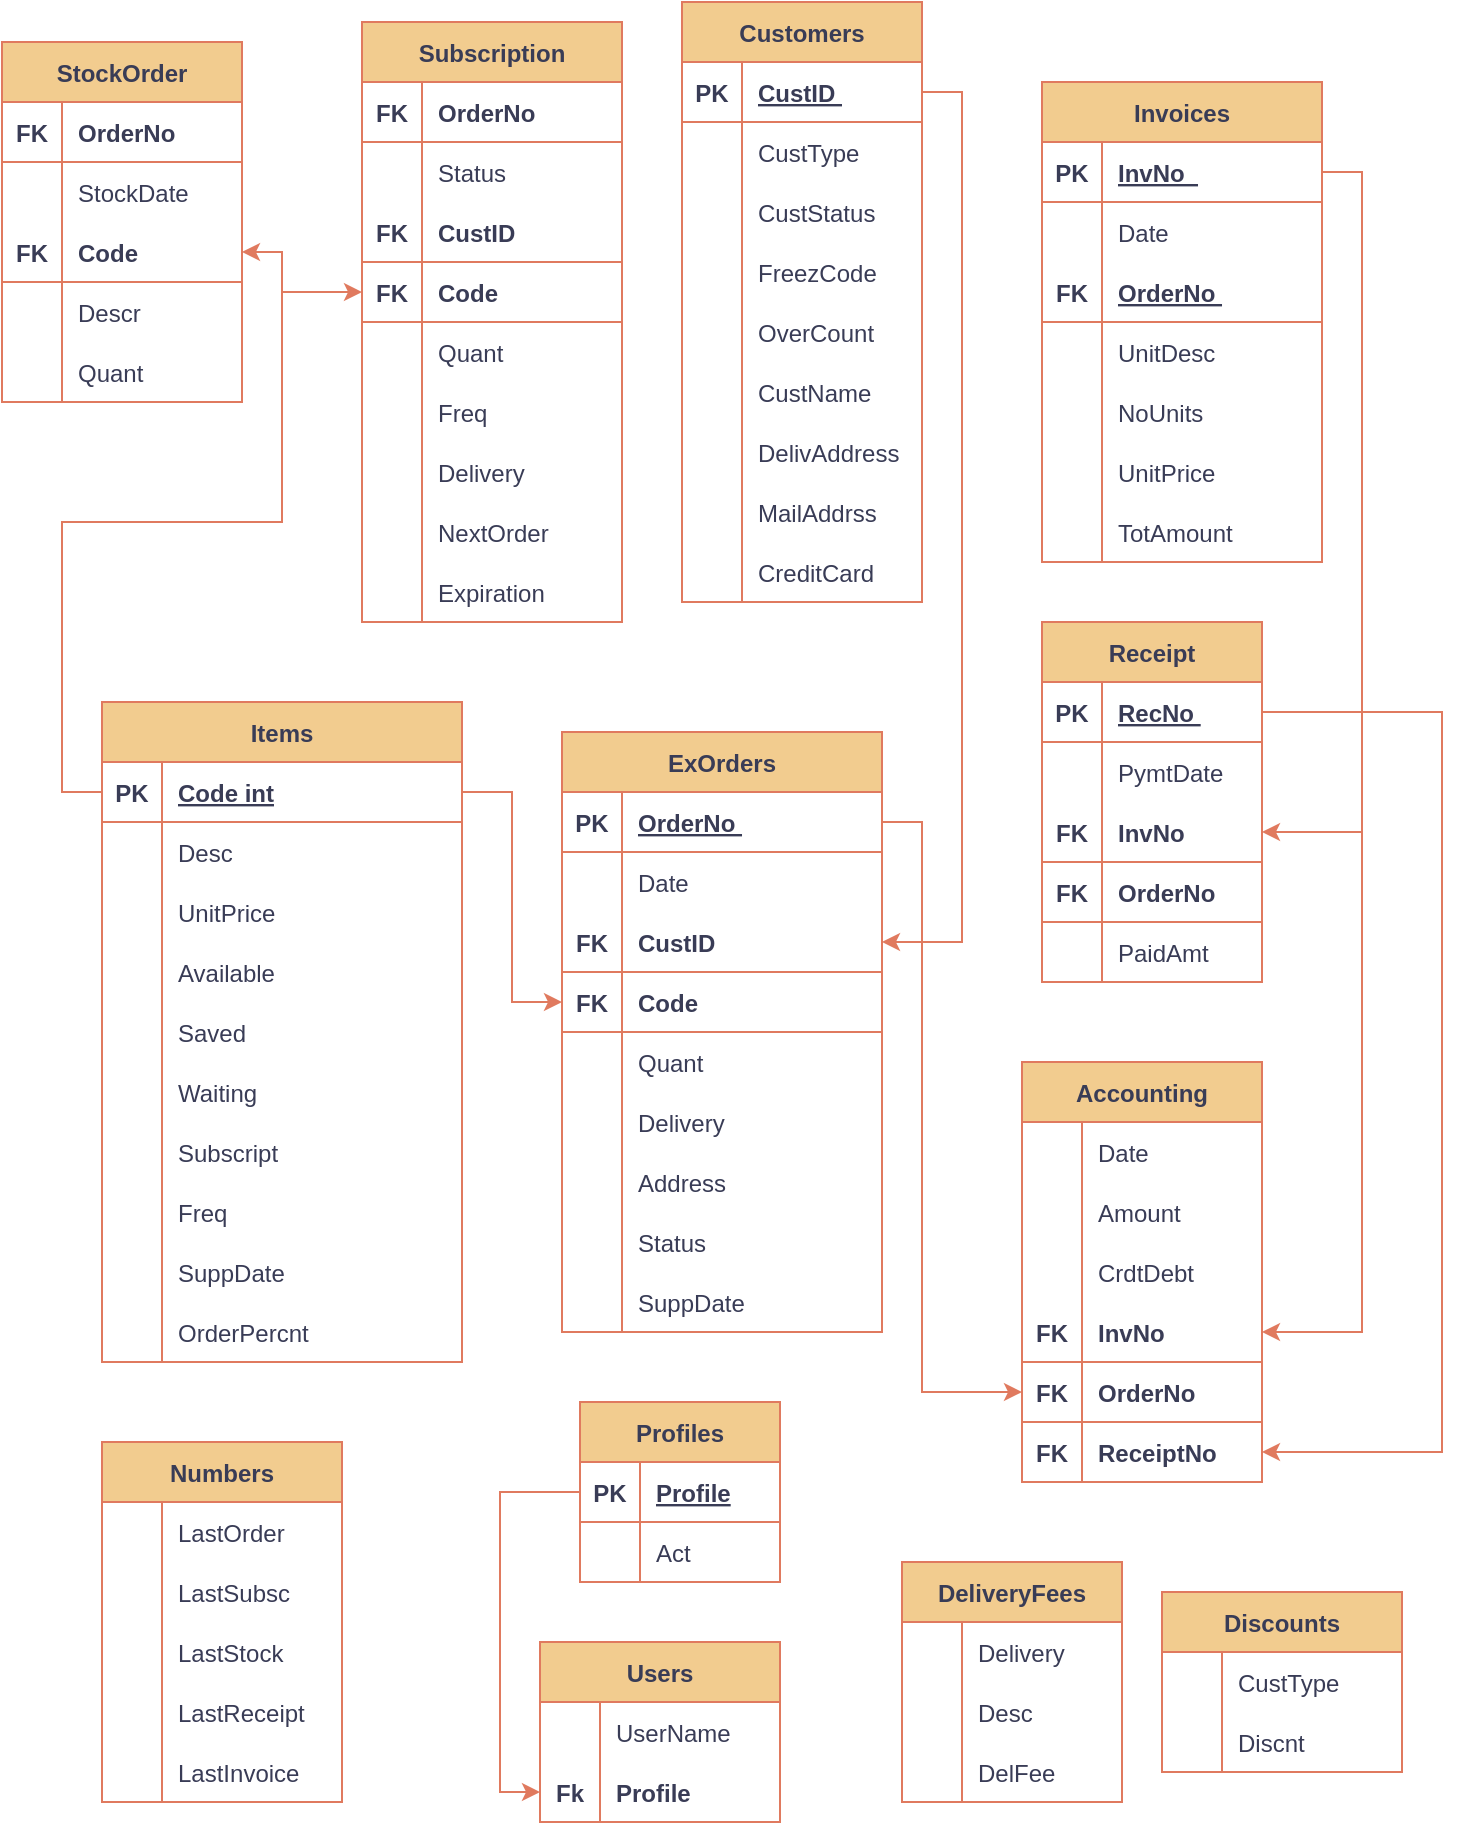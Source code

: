 <mxfile version="24.7.7">
  <diagram name="Page-1" id="yEGll9FPXvhf9yuERp_A">
    <mxGraphModel dx="2884" dy="833" grid="1" gridSize="10" guides="1" tooltips="1" connect="1" arrows="1" fold="1" page="1" pageScale="1" pageWidth="827" pageHeight="1169" math="0" shadow="0">
      <root>
        <mxCell id="0" />
        <mxCell id="1" parent="0" />
        <mxCell id="HmzSfwOKwj8Bq_koUTHl-33" value="Items" style="shape=table;startSize=30;container=1;collapsible=1;childLayout=tableLayout;fixedRows=1;rowLines=0;fontStyle=1;align=center;resizeLast=1;fillColor=#F2CC8F;strokeColor=#E07A5F;labelBackgroundColor=none;fontColor=#393C56;" vertex="1" parent="1">
          <mxGeometry x="-1580" y="360" width="180" height="330" as="geometry" />
        </mxCell>
        <mxCell id="HmzSfwOKwj8Bq_koUTHl-34" value="" style="shape=tableRow;horizontal=0;startSize=0;swimlaneHead=0;swimlaneBody=0;fillColor=none;collapsible=0;dropTarget=0;points=[[0,0.5],[1,0.5]];portConstraint=eastwest;strokeColor=#E07A5F;top=0;left=0;right=0;bottom=1;labelBackgroundColor=none;fontColor=#393C56;" vertex="1" parent="HmzSfwOKwj8Bq_koUTHl-33">
          <mxGeometry y="30" width="180" height="30" as="geometry" />
        </mxCell>
        <mxCell id="HmzSfwOKwj8Bq_koUTHl-35" value="PK" style="shape=partialRectangle;overflow=hidden;connectable=0;fillColor=none;strokeColor=#E07A5F;top=0;left=0;bottom=0;right=0;fontStyle=1;labelBackgroundColor=none;fontColor=#393C56;" vertex="1" parent="HmzSfwOKwj8Bq_koUTHl-34">
          <mxGeometry width="30" height="30" as="geometry">
            <mxRectangle width="30" height="30" as="alternateBounds" />
          </mxGeometry>
        </mxCell>
        <mxCell id="HmzSfwOKwj8Bq_koUTHl-36" value="Code int " style="shape=partialRectangle;overflow=hidden;connectable=0;fillColor=none;align=left;strokeColor=#E07A5F;top=0;left=0;bottom=0;right=0;spacingLeft=6;fontStyle=5;labelBackgroundColor=none;fontColor=#393C56;" vertex="1" parent="HmzSfwOKwj8Bq_koUTHl-34">
          <mxGeometry x="30" width="150" height="30" as="geometry">
            <mxRectangle width="150" height="30" as="alternateBounds" />
          </mxGeometry>
        </mxCell>
        <mxCell id="HmzSfwOKwj8Bq_koUTHl-37" value="" style="shape=tableRow;horizontal=0;startSize=0;swimlaneHead=0;swimlaneBody=0;fillColor=none;collapsible=0;dropTarget=0;points=[[0,0.5],[1,0.5]];portConstraint=eastwest;strokeColor=#E07A5F;top=0;left=0;right=0;bottom=0;labelBackgroundColor=none;fontColor=#393C56;" vertex="1" parent="HmzSfwOKwj8Bq_koUTHl-33">
          <mxGeometry y="60" width="180" height="30" as="geometry" />
        </mxCell>
        <mxCell id="HmzSfwOKwj8Bq_koUTHl-38" value="" style="shape=partialRectangle;overflow=hidden;connectable=0;fillColor=none;strokeColor=#E07A5F;top=0;left=0;bottom=0;right=0;labelBackgroundColor=none;fontColor=#393C56;" vertex="1" parent="HmzSfwOKwj8Bq_koUTHl-37">
          <mxGeometry width="30" height="30" as="geometry">
            <mxRectangle width="30" height="30" as="alternateBounds" />
          </mxGeometry>
        </mxCell>
        <mxCell id="HmzSfwOKwj8Bq_koUTHl-39" value="Desc" style="shape=partialRectangle;overflow=hidden;connectable=0;fillColor=none;align=left;strokeColor=#E07A5F;top=0;left=0;bottom=0;right=0;spacingLeft=6;labelBackgroundColor=none;fontColor=#393C56;" vertex="1" parent="HmzSfwOKwj8Bq_koUTHl-37">
          <mxGeometry x="30" width="150" height="30" as="geometry">
            <mxRectangle width="150" height="30" as="alternateBounds" />
          </mxGeometry>
        </mxCell>
        <mxCell id="HmzSfwOKwj8Bq_koUTHl-40" value="" style="shape=tableRow;horizontal=0;startSize=0;swimlaneHead=0;swimlaneBody=0;fillColor=none;collapsible=0;dropTarget=0;points=[[0,0.5],[1,0.5]];portConstraint=eastwest;strokeColor=#E07A5F;top=0;left=0;right=0;bottom=0;labelBackgroundColor=none;fontColor=#393C56;" vertex="1" parent="HmzSfwOKwj8Bq_koUTHl-33">
          <mxGeometry y="90" width="180" height="30" as="geometry" />
        </mxCell>
        <mxCell id="HmzSfwOKwj8Bq_koUTHl-41" value="" style="shape=partialRectangle;overflow=hidden;connectable=0;fillColor=none;strokeColor=#E07A5F;top=0;left=0;bottom=0;right=0;labelBackgroundColor=none;fontColor=#393C56;" vertex="1" parent="HmzSfwOKwj8Bq_koUTHl-40">
          <mxGeometry width="30" height="30" as="geometry">
            <mxRectangle width="30" height="30" as="alternateBounds" />
          </mxGeometry>
        </mxCell>
        <mxCell id="HmzSfwOKwj8Bq_koUTHl-42" value="UnitPrice " style="shape=partialRectangle;overflow=hidden;connectable=0;fillColor=none;align=left;strokeColor=#E07A5F;top=0;left=0;bottom=0;right=0;spacingLeft=6;labelBackgroundColor=none;fontColor=#393C56;" vertex="1" parent="HmzSfwOKwj8Bq_koUTHl-40">
          <mxGeometry x="30" width="150" height="30" as="geometry">
            <mxRectangle width="150" height="30" as="alternateBounds" />
          </mxGeometry>
        </mxCell>
        <mxCell id="HmzSfwOKwj8Bq_koUTHl-43" value="" style="shape=tableRow;horizontal=0;startSize=0;swimlaneHead=0;swimlaneBody=0;fillColor=none;collapsible=0;dropTarget=0;points=[[0,0.5],[1,0.5]];portConstraint=eastwest;strokeColor=#E07A5F;top=0;left=0;right=0;bottom=0;labelBackgroundColor=none;fontColor=#393C56;" vertex="1" parent="HmzSfwOKwj8Bq_koUTHl-33">
          <mxGeometry y="120" width="180" height="30" as="geometry" />
        </mxCell>
        <mxCell id="HmzSfwOKwj8Bq_koUTHl-44" value="" style="shape=partialRectangle;overflow=hidden;connectable=0;fillColor=none;strokeColor=#E07A5F;top=0;left=0;bottom=0;right=0;labelBackgroundColor=none;fontColor=#393C56;" vertex="1" parent="HmzSfwOKwj8Bq_koUTHl-43">
          <mxGeometry width="30" height="30" as="geometry">
            <mxRectangle width="30" height="30" as="alternateBounds" />
          </mxGeometry>
        </mxCell>
        <mxCell id="HmzSfwOKwj8Bq_koUTHl-45" value="Available " style="shape=partialRectangle;overflow=hidden;connectable=0;fillColor=none;align=left;strokeColor=#E07A5F;top=0;left=0;bottom=0;right=0;spacingLeft=6;labelBackgroundColor=none;fontColor=#393C56;" vertex="1" parent="HmzSfwOKwj8Bq_koUTHl-43">
          <mxGeometry x="30" width="150" height="30" as="geometry">
            <mxRectangle width="150" height="30" as="alternateBounds" />
          </mxGeometry>
        </mxCell>
        <mxCell id="HmzSfwOKwj8Bq_koUTHl-46" value="" style="shape=tableRow;horizontal=0;startSize=0;swimlaneHead=0;swimlaneBody=0;fillColor=none;collapsible=0;dropTarget=0;points=[[0,0.5],[1,0.5]];portConstraint=eastwest;strokeColor=#E07A5F;top=0;left=0;right=0;bottom=0;labelBackgroundColor=none;fontColor=#393C56;" vertex="1" parent="HmzSfwOKwj8Bq_koUTHl-33">
          <mxGeometry y="150" width="180" height="30" as="geometry" />
        </mxCell>
        <mxCell id="HmzSfwOKwj8Bq_koUTHl-47" value="" style="shape=partialRectangle;overflow=hidden;connectable=0;fillColor=none;strokeColor=#E07A5F;top=0;left=0;bottom=0;right=0;labelBackgroundColor=none;fontColor=#393C56;" vertex="1" parent="HmzSfwOKwj8Bq_koUTHl-46">
          <mxGeometry width="30" height="30" as="geometry">
            <mxRectangle width="30" height="30" as="alternateBounds" />
          </mxGeometry>
        </mxCell>
        <mxCell id="HmzSfwOKwj8Bq_koUTHl-48" value="Saved" style="shape=partialRectangle;overflow=hidden;connectable=0;fillColor=none;align=left;strokeColor=#E07A5F;top=0;left=0;bottom=0;right=0;spacingLeft=6;labelBackgroundColor=none;fontColor=#393C56;" vertex="1" parent="HmzSfwOKwj8Bq_koUTHl-46">
          <mxGeometry x="30" width="150" height="30" as="geometry">
            <mxRectangle width="150" height="30" as="alternateBounds" />
          </mxGeometry>
        </mxCell>
        <mxCell id="HmzSfwOKwj8Bq_koUTHl-49" value="" style="shape=tableRow;horizontal=0;startSize=0;swimlaneHead=0;swimlaneBody=0;fillColor=none;collapsible=0;dropTarget=0;points=[[0,0.5],[1,0.5]];portConstraint=eastwest;strokeColor=#E07A5F;top=0;left=0;right=0;bottom=0;labelBackgroundColor=none;fontColor=#393C56;" vertex="1" parent="HmzSfwOKwj8Bq_koUTHl-33">
          <mxGeometry y="180" width="180" height="30" as="geometry" />
        </mxCell>
        <mxCell id="HmzSfwOKwj8Bq_koUTHl-50" value="" style="shape=partialRectangle;overflow=hidden;connectable=0;fillColor=none;strokeColor=#E07A5F;top=0;left=0;bottom=0;right=0;labelBackgroundColor=none;fontColor=#393C56;" vertex="1" parent="HmzSfwOKwj8Bq_koUTHl-49">
          <mxGeometry width="30" height="30" as="geometry">
            <mxRectangle width="30" height="30" as="alternateBounds" />
          </mxGeometry>
        </mxCell>
        <mxCell id="HmzSfwOKwj8Bq_koUTHl-51" value="Waiting " style="shape=partialRectangle;overflow=hidden;connectable=0;fillColor=none;align=left;strokeColor=#E07A5F;top=0;left=0;bottom=0;right=0;spacingLeft=6;labelBackgroundColor=none;fontColor=#393C56;" vertex="1" parent="HmzSfwOKwj8Bq_koUTHl-49">
          <mxGeometry x="30" width="150" height="30" as="geometry">
            <mxRectangle width="150" height="30" as="alternateBounds" />
          </mxGeometry>
        </mxCell>
        <mxCell id="HmzSfwOKwj8Bq_koUTHl-52" value="" style="shape=tableRow;horizontal=0;startSize=0;swimlaneHead=0;swimlaneBody=0;fillColor=none;collapsible=0;dropTarget=0;points=[[0,0.5],[1,0.5]];portConstraint=eastwest;strokeColor=#E07A5F;top=0;left=0;right=0;bottom=0;labelBackgroundColor=none;fontColor=#393C56;" vertex="1" parent="HmzSfwOKwj8Bq_koUTHl-33">
          <mxGeometry y="210" width="180" height="30" as="geometry" />
        </mxCell>
        <mxCell id="HmzSfwOKwj8Bq_koUTHl-53" value="" style="shape=partialRectangle;overflow=hidden;connectable=0;fillColor=none;strokeColor=#E07A5F;top=0;left=0;bottom=0;right=0;labelBackgroundColor=none;fontColor=#393C56;" vertex="1" parent="HmzSfwOKwj8Bq_koUTHl-52">
          <mxGeometry width="30" height="30" as="geometry">
            <mxRectangle width="30" height="30" as="alternateBounds" />
          </mxGeometry>
        </mxCell>
        <mxCell id="HmzSfwOKwj8Bq_koUTHl-54" value="Subscript " style="shape=partialRectangle;overflow=hidden;connectable=0;fillColor=none;align=left;strokeColor=#E07A5F;top=0;left=0;bottom=0;right=0;spacingLeft=6;labelBackgroundColor=none;fontColor=#393C56;" vertex="1" parent="HmzSfwOKwj8Bq_koUTHl-52">
          <mxGeometry x="30" width="150" height="30" as="geometry">
            <mxRectangle width="150" height="30" as="alternateBounds" />
          </mxGeometry>
        </mxCell>
        <mxCell id="HmzSfwOKwj8Bq_koUTHl-55" value="" style="shape=tableRow;horizontal=0;startSize=0;swimlaneHead=0;swimlaneBody=0;fillColor=none;collapsible=0;dropTarget=0;points=[[0,0.5],[1,0.5]];portConstraint=eastwest;strokeColor=#E07A5F;top=0;left=0;right=0;bottom=0;labelBackgroundColor=none;fontColor=#393C56;" vertex="1" parent="HmzSfwOKwj8Bq_koUTHl-33">
          <mxGeometry y="240" width="180" height="30" as="geometry" />
        </mxCell>
        <mxCell id="HmzSfwOKwj8Bq_koUTHl-56" value="" style="shape=partialRectangle;overflow=hidden;connectable=0;fillColor=none;strokeColor=#E07A5F;top=0;left=0;bottom=0;right=0;labelBackgroundColor=none;fontColor=#393C56;" vertex="1" parent="HmzSfwOKwj8Bq_koUTHl-55">
          <mxGeometry width="30" height="30" as="geometry">
            <mxRectangle width="30" height="30" as="alternateBounds" />
          </mxGeometry>
        </mxCell>
        <mxCell id="HmzSfwOKwj8Bq_koUTHl-57" value="Freq " style="shape=partialRectangle;overflow=hidden;connectable=0;fillColor=none;align=left;strokeColor=#E07A5F;top=0;left=0;bottom=0;right=0;spacingLeft=6;labelBackgroundColor=none;fontColor=#393C56;" vertex="1" parent="HmzSfwOKwj8Bq_koUTHl-55">
          <mxGeometry x="30" width="150" height="30" as="geometry">
            <mxRectangle width="150" height="30" as="alternateBounds" />
          </mxGeometry>
        </mxCell>
        <mxCell id="HmzSfwOKwj8Bq_koUTHl-58" value="" style="shape=tableRow;horizontal=0;startSize=0;swimlaneHead=0;swimlaneBody=0;fillColor=none;collapsible=0;dropTarget=0;points=[[0,0.5],[1,0.5]];portConstraint=eastwest;strokeColor=#E07A5F;top=0;left=0;right=0;bottom=0;labelBackgroundColor=none;fontColor=#393C56;" vertex="1" parent="HmzSfwOKwj8Bq_koUTHl-33">
          <mxGeometry y="270" width="180" height="30" as="geometry" />
        </mxCell>
        <mxCell id="HmzSfwOKwj8Bq_koUTHl-59" value="" style="shape=partialRectangle;overflow=hidden;connectable=0;fillColor=none;strokeColor=#E07A5F;top=0;left=0;bottom=0;right=0;labelBackgroundColor=none;fontColor=#393C56;" vertex="1" parent="HmzSfwOKwj8Bq_koUTHl-58">
          <mxGeometry width="30" height="30" as="geometry">
            <mxRectangle width="30" height="30" as="alternateBounds" />
          </mxGeometry>
        </mxCell>
        <mxCell id="HmzSfwOKwj8Bq_koUTHl-60" value="SuppDate " style="shape=partialRectangle;overflow=hidden;connectable=0;fillColor=none;align=left;strokeColor=#E07A5F;top=0;left=0;bottom=0;right=0;spacingLeft=6;labelBackgroundColor=none;fontColor=#393C56;" vertex="1" parent="HmzSfwOKwj8Bq_koUTHl-58">
          <mxGeometry x="30" width="150" height="30" as="geometry">
            <mxRectangle width="150" height="30" as="alternateBounds" />
          </mxGeometry>
        </mxCell>
        <mxCell id="HmzSfwOKwj8Bq_koUTHl-61" value="" style="shape=tableRow;horizontal=0;startSize=0;swimlaneHead=0;swimlaneBody=0;fillColor=none;collapsible=0;dropTarget=0;points=[[0,0.5],[1,0.5]];portConstraint=eastwest;strokeColor=#E07A5F;top=0;left=0;right=0;bottom=0;labelBackgroundColor=none;fontColor=#393C56;" vertex="1" parent="HmzSfwOKwj8Bq_koUTHl-33">
          <mxGeometry y="300" width="180" height="30" as="geometry" />
        </mxCell>
        <mxCell id="HmzSfwOKwj8Bq_koUTHl-62" value="" style="shape=partialRectangle;overflow=hidden;connectable=0;fillColor=none;strokeColor=#E07A5F;top=0;left=0;bottom=0;right=0;labelBackgroundColor=none;fontColor=#393C56;" vertex="1" parent="HmzSfwOKwj8Bq_koUTHl-61">
          <mxGeometry width="30" height="30" as="geometry">
            <mxRectangle width="30" height="30" as="alternateBounds" />
          </mxGeometry>
        </mxCell>
        <mxCell id="HmzSfwOKwj8Bq_koUTHl-63" value="OrderPercnt" style="shape=partialRectangle;overflow=hidden;connectable=0;fillColor=none;align=left;strokeColor=#E07A5F;top=0;left=0;bottom=0;right=0;spacingLeft=6;labelBackgroundColor=none;fontColor=#393C56;" vertex="1" parent="HmzSfwOKwj8Bq_koUTHl-61">
          <mxGeometry x="30" width="150" height="30" as="geometry">
            <mxRectangle width="150" height="30" as="alternateBounds" />
          </mxGeometry>
        </mxCell>
        <mxCell id="HmzSfwOKwj8Bq_koUTHl-95" value="Invoices" style="shape=table;startSize=30;container=1;collapsible=1;childLayout=tableLayout;fixedRows=1;rowLines=0;fontStyle=1;align=center;resizeLast=1;labelBackgroundColor=none;fillColor=#F2CC8F;strokeColor=#E07A5F;fontColor=#393C56;" vertex="1" parent="1">
          <mxGeometry x="-1110" y="50" width="140" height="240" as="geometry" />
        </mxCell>
        <mxCell id="HmzSfwOKwj8Bq_koUTHl-99" value="" style="shape=tableRow;horizontal=0;startSize=0;swimlaneHead=0;swimlaneBody=0;fillColor=none;collapsible=0;dropTarget=0;points=[[0,0.5],[1,0.5]];portConstraint=eastwest;strokeColor=#E07A5F;top=0;left=0;right=0;bottom=1;labelBackgroundColor=none;fontColor=#393C56;" vertex="1" parent="HmzSfwOKwj8Bq_koUTHl-95">
          <mxGeometry y="30" width="140" height="30" as="geometry" />
        </mxCell>
        <mxCell id="HmzSfwOKwj8Bq_koUTHl-100" value="PK" style="shape=partialRectangle;overflow=hidden;connectable=0;fillColor=none;strokeColor=#E07A5F;top=0;left=0;bottom=0;right=0;fontStyle=1;labelBackgroundColor=none;fontColor=#393C56;" vertex="1" parent="HmzSfwOKwj8Bq_koUTHl-99">
          <mxGeometry width="30" height="30" as="geometry">
            <mxRectangle width="30" height="30" as="alternateBounds" />
          </mxGeometry>
        </mxCell>
        <mxCell id="HmzSfwOKwj8Bq_koUTHl-101" value="InvNo  " style="shape=partialRectangle;overflow=hidden;connectable=0;fillColor=none;align=left;strokeColor=#E07A5F;top=0;left=0;bottom=0;right=0;spacingLeft=6;fontStyle=5;labelBackgroundColor=none;fontColor=#393C56;" vertex="1" parent="HmzSfwOKwj8Bq_koUTHl-99">
          <mxGeometry x="30" width="110" height="30" as="geometry">
            <mxRectangle width="110" height="30" as="alternateBounds" />
          </mxGeometry>
        </mxCell>
        <mxCell id="HmzSfwOKwj8Bq_koUTHl-102" value="" style="shape=tableRow;horizontal=0;startSize=0;swimlaneHead=0;swimlaneBody=0;fillColor=none;collapsible=0;dropTarget=0;points=[[0,0.5],[1,0.5]];portConstraint=eastwest;strokeColor=#E07A5F;top=0;left=0;right=0;bottom=0;labelBackgroundColor=none;fontColor=#393C56;" vertex="1" parent="HmzSfwOKwj8Bq_koUTHl-95">
          <mxGeometry y="60" width="140" height="30" as="geometry" />
        </mxCell>
        <mxCell id="HmzSfwOKwj8Bq_koUTHl-103" value="" style="shape=partialRectangle;overflow=hidden;connectable=0;fillColor=none;strokeColor=#E07A5F;top=0;left=0;bottom=0;right=0;labelBackgroundColor=none;fontColor=#393C56;" vertex="1" parent="HmzSfwOKwj8Bq_koUTHl-102">
          <mxGeometry width="30" height="30" as="geometry">
            <mxRectangle width="30" height="30" as="alternateBounds" />
          </mxGeometry>
        </mxCell>
        <mxCell id="HmzSfwOKwj8Bq_koUTHl-104" value="Date" style="shape=partialRectangle;overflow=hidden;connectable=0;fillColor=none;align=left;strokeColor=#E07A5F;top=0;left=0;bottom=0;right=0;spacingLeft=6;labelBackgroundColor=none;fontColor=#393C56;" vertex="1" parent="HmzSfwOKwj8Bq_koUTHl-102">
          <mxGeometry x="30" width="110" height="30" as="geometry">
            <mxRectangle width="110" height="30" as="alternateBounds" />
          </mxGeometry>
        </mxCell>
        <mxCell id="HmzSfwOKwj8Bq_koUTHl-96" value="" style="shape=tableRow;horizontal=0;startSize=0;swimlaneHead=0;swimlaneBody=0;fillColor=none;collapsible=0;dropTarget=0;points=[[0,0.5],[1,0.5]];portConstraint=eastwest;strokeColor=#E07A5F;top=0;left=0;right=0;bottom=1;labelBackgroundColor=none;fontColor=#393C56;" vertex="1" parent="HmzSfwOKwj8Bq_koUTHl-95">
          <mxGeometry y="90" width="140" height="30" as="geometry" />
        </mxCell>
        <mxCell id="HmzSfwOKwj8Bq_koUTHl-97" value="FK" style="shape=partialRectangle;overflow=hidden;connectable=0;fillColor=none;strokeColor=#E07A5F;top=0;left=0;bottom=0;right=0;fontStyle=1;labelBackgroundColor=none;fontColor=#393C56;" vertex="1" parent="HmzSfwOKwj8Bq_koUTHl-96">
          <mxGeometry width="30" height="30" as="geometry">
            <mxRectangle width="30" height="30" as="alternateBounds" />
          </mxGeometry>
        </mxCell>
        <mxCell id="HmzSfwOKwj8Bq_koUTHl-98" value="OrderNo " style="shape=partialRectangle;overflow=hidden;connectable=0;fillColor=none;align=left;strokeColor=#E07A5F;top=0;left=0;bottom=0;right=0;spacingLeft=6;fontStyle=5;labelBackgroundColor=none;fontColor=#393C56;" vertex="1" parent="HmzSfwOKwj8Bq_koUTHl-96">
          <mxGeometry x="30" width="110" height="30" as="geometry">
            <mxRectangle width="110" height="30" as="alternateBounds" />
          </mxGeometry>
        </mxCell>
        <mxCell id="HmzSfwOKwj8Bq_koUTHl-105" value="" style="shape=tableRow;horizontal=0;startSize=0;swimlaneHead=0;swimlaneBody=0;fillColor=none;collapsible=0;dropTarget=0;points=[[0,0.5],[1,0.5]];portConstraint=eastwest;strokeColor=#E07A5F;top=0;left=0;right=0;bottom=0;labelBackgroundColor=none;fontColor=#393C56;" vertex="1" parent="HmzSfwOKwj8Bq_koUTHl-95">
          <mxGeometry y="120" width="140" height="30" as="geometry" />
        </mxCell>
        <mxCell id="HmzSfwOKwj8Bq_koUTHl-106" value="" style="shape=partialRectangle;overflow=hidden;connectable=0;fillColor=none;strokeColor=#E07A5F;top=0;left=0;bottom=0;right=0;labelBackgroundColor=none;fontColor=#393C56;" vertex="1" parent="HmzSfwOKwj8Bq_koUTHl-105">
          <mxGeometry width="30" height="30" as="geometry">
            <mxRectangle width="30" height="30" as="alternateBounds" />
          </mxGeometry>
        </mxCell>
        <mxCell id="HmzSfwOKwj8Bq_koUTHl-107" value="UnitDesc " style="shape=partialRectangle;overflow=hidden;connectable=0;fillColor=none;align=left;strokeColor=#E07A5F;top=0;left=0;bottom=0;right=0;spacingLeft=6;labelBackgroundColor=none;fontColor=#393C56;" vertex="1" parent="HmzSfwOKwj8Bq_koUTHl-105">
          <mxGeometry x="30" width="110" height="30" as="geometry">
            <mxRectangle width="110" height="30" as="alternateBounds" />
          </mxGeometry>
        </mxCell>
        <mxCell id="HmzSfwOKwj8Bq_koUTHl-108" value="" style="shape=tableRow;horizontal=0;startSize=0;swimlaneHead=0;swimlaneBody=0;fillColor=none;collapsible=0;dropTarget=0;points=[[0,0.5],[1,0.5]];portConstraint=eastwest;strokeColor=#E07A5F;top=0;left=0;right=0;bottom=0;labelBackgroundColor=none;fontColor=#393C56;" vertex="1" parent="HmzSfwOKwj8Bq_koUTHl-95">
          <mxGeometry y="150" width="140" height="30" as="geometry" />
        </mxCell>
        <mxCell id="HmzSfwOKwj8Bq_koUTHl-109" value="" style="shape=partialRectangle;overflow=hidden;connectable=0;fillColor=none;strokeColor=#E07A5F;top=0;left=0;bottom=0;right=0;labelBackgroundColor=none;fontColor=#393C56;" vertex="1" parent="HmzSfwOKwj8Bq_koUTHl-108">
          <mxGeometry width="30" height="30" as="geometry">
            <mxRectangle width="30" height="30" as="alternateBounds" />
          </mxGeometry>
        </mxCell>
        <mxCell id="HmzSfwOKwj8Bq_koUTHl-110" value="NoUnits" style="shape=partialRectangle;overflow=hidden;connectable=0;fillColor=none;align=left;strokeColor=#E07A5F;top=0;left=0;bottom=0;right=0;spacingLeft=6;labelBackgroundColor=none;fontColor=#393C56;" vertex="1" parent="HmzSfwOKwj8Bq_koUTHl-108">
          <mxGeometry x="30" width="110" height="30" as="geometry">
            <mxRectangle width="110" height="30" as="alternateBounds" />
          </mxGeometry>
        </mxCell>
        <mxCell id="HmzSfwOKwj8Bq_koUTHl-111" value="" style="shape=tableRow;horizontal=0;startSize=0;swimlaneHead=0;swimlaneBody=0;fillColor=none;collapsible=0;dropTarget=0;points=[[0,0.5],[1,0.5]];portConstraint=eastwest;strokeColor=#E07A5F;top=0;left=0;right=0;bottom=0;labelBackgroundColor=none;fontColor=#393C56;" vertex="1" parent="HmzSfwOKwj8Bq_koUTHl-95">
          <mxGeometry y="180" width="140" height="30" as="geometry" />
        </mxCell>
        <mxCell id="HmzSfwOKwj8Bq_koUTHl-112" value="" style="shape=partialRectangle;overflow=hidden;connectable=0;fillColor=none;strokeColor=#E07A5F;top=0;left=0;bottom=0;right=0;labelBackgroundColor=none;fontColor=#393C56;" vertex="1" parent="HmzSfwOKwj8Bq_koUTHl-111">
          <mxGeometry width="30" height="30" as="geometry">
            <mxRectangle width="30" height="30" as="alternateBounds" />
          </mxGeometry>
        </mxCell>
        <mxCell id="HmzSfwOKwj8Bq_koUTHl-113" value="UnitPrice " style="shape=partialRectangle;overflow=hidden;connectable=0;fillColor=none;align=left;strokeColor=#E07A5F;top=0;left=0;bottom=0;right=0;spacingLeft=6;labelBackgroundColor=none;fontColor=#393C56;" vertex="1" parent="HmzSfwOKwj8Bq_koUTHl-111">
          <mxGeometry x="30" width="110" height="30" as="geometry">
            <mxRectangle width="110" height="30" as="alternateBounds" />
          </mxGeometry>
        </mxCell>
        <mxCell id="HmzSfwOKwj8Bq_koUTHl-114" value="" style="shape=tableRow;horizontal=0;startSize=0;swimlaneHead=0;swimlaneBody=0;fillColor=none;collapsible=0;dropTarget=0;points=[[0,0.5],[1,0.5]];portConstraint=eastwest;strokeColor=#E07A5F;top=0;left=0;right=0;bottom=0;labelBackgroundColor=none;fontColor=#393C56;" vertex="1" parent="HmzSfwOKwj8Bq_koUTHl-95">
          <mxGeometry y="210" width="140" height="30" as="geometry" />
        </mxCell>
        <mxCell id="HmzSfwOKwj8Bq_koUTHl-115" value="" style="shape=partialRectangle;overflow=hidden;connectable=0;fillColor=none;strokeColor=#E07A5F;top=0;left=0;bottom=0;right=0;labelBackgroundColor=none;fontColor=#393C56;" vertex="1" parent="HmzSfwOKwj8Bq_koUTHl-114">
          <mxGeometry width="30" height="30" as="geometry">
            <mxRectangle width="30" height="30" as="alternateBounds" />
          </mxGeometry>
        </mxCell>
        <mxCell id="HmzSfwOKwj8Bq_koUTHl-116" value="TotAmount " style="shape=partialRectangle;overflow=hidden;connectable=0;fillColor=none;align=left;strokeColor=#E07A5F;top=0;left=0;bottom=0;right=0;spacingLeft=6;labelBackgroundColor=none;fontColor=#393C56;" vertex="1" parent="HmzSfwOKwj8Bq_koUTHl-114">
          <mxGeometry x="30" width="110" height="30" as="geometry">
            <mxRectangle width="110" height="30" as="alternateBounds" />
          </mxGeometry>
        </mxCell>
        <mxCell id="HmzSfwOKwj8Bq_koUTHl-120" value="Customers" style="shape=table;startSize=30;container=1;collapsible=1;childLayout=tableLayout;fixedRows=1;rowLines=0;fontStyle=1;align=center;resizeLast=1;labelBackgroundColor=none;fillColor=#F2CC8F;strokeColor=#E07A5F;fontColor=#393C56;" vertex="1" parent="1">
          <mxGeometry x="-1290" y="10" width="120" height="300" as="geometry" />
        </mxCell>
        <mxCell id="HmzSfwOKwj8Bq_koUTHl-121" value="" style="shape=tableRow;horizontal=0;startSize=0;swimlaneHead=0;swimlaneBody=0;fillColor=none;collapsible=0;dropTarget=0;points=[[0,0.5],[1,0.5]];portConstraint=eastwest;strokeColor=#E07A5F;top=0;left=0;right=0;bottom=1;labelBackgroundColor=none;fontColor=#393C56;" vertex="1" parent="HmzSfwOKwj8Bq_koUTHl-120">
          <mxGeometry y="30" width="120" height="30" as="geometry" />
        </mxCell>
        <mxCell id="HmzSfwOKwj8Bq_koUTHl-122" value="PK" style="shape=partialRectangle;overflow=hidden;connectable=0;fillColor=none;strokeColor=#E07A5F;top=0;left=0;bottom=0;right=0;fontStyle=1;labelBackgroundColor=none;fontColor=#393C56;" vertex="1" parent="HmzSfwOKwj8Bq_koUTHl-121">
          <mxGeometry width="30" height="30" as="geometry">
            <mxRectangle width="30" height="30" as="alternateBounds" />
          </mxGeometry>
        </mxCell>
        <mxCell id="HmzSfwOKwj8Bq_koUTHl-123" value="CustID " style="shape=partialRectangle;overflow=hidden;connectable=0;fillColor=none;align=left;strokeColor=#E07A5F;top=0;left=0;bottom=0;right=0;spacingLeft=6;fontStyle=5;labelBackgroundColor=none;fontColor=#393C56;" vertex="1" parent="HmzSfwOKwj8Bq_koUTHl-121">
          <mxGeometry x="30" width="90" height="30" as="geometry">
            <mxRectangle width="90" height="30" as="alternateBounds" />
          </mxGeometry>
        </mxCell>
        <mxCell id="HmzSfwOKwj8Bq_koUTHl-124" value="" style="shape=tableRow;horizontal=0;startSize=0;swimlaneHead=0;swimlaneBody=0;fillColor=none;collapsible=0;dropTarget=0;points=[[0,0.5],[1,0.5]];portConstraint=eastwest;strokeColor=#E07A5F;top=0;left=0;right=0;bottom=0;labelBackgroundColor=none;fontColor=#393C56;" vertex="1" parent="HmzSfwOKwj8Bq_koUTHl-120">
          <mxGeometry y="60" width="120" height="30" as="geometry" />
        </mxCell>
        <mxCell id="HmzSfwOKwj8Bq_koUTHl-125" value="" style="shape=partialRectangle;overflow=hidden;connectable=0;fillColor=none;strokeColor=#E07A5F;top=0;left=0;bottom=0;right=0;labelBackgroundColor=none;fontColor=#393C56;" vertex="1" parent="HmzSfwOKwj8Bq_koUTHl-124">
          <mxGeometry width="30" height="30" as="geometry">
            <mxRectangle width="30" height="30" as="alternateBounds" />
          </mxGeometry>
        </mxCell>
        <mxCell id="HmzSfwOKwj8Bq_koUTHl-126" value="CustType" style="shape=partialRectangle;overflow=hidden;connectable=0;fillColor=none;align=left;strokeColor=#E07A5F;top=0;left=0;bottom=0;right=0;spacingLeft=6;labelBackgroundColor=none;fontColor=#393C56;" vertex="1" parent="HmzSfwOKwj8Bq_koUTHl-124">
          <mxGeometry x="30" width="90" height="30" as="geometry">
            <mxRectangle width="90" height="30" as="alternateBounds" />
          </mxGeometry>
        </mxCell>
        <mxCell id="HmzSfwOKwj8Bq_koUTHl-127" value="" style="shape=tableRow;horizontal=0;startSize=0;swimlaneHead=0;swimlaneBody=0;fillColor=none;collapsible=0;dropTarget=0;points=[[0,0.5],[1,0.5]];portConstraint=eastwest;strokeColor=#E07A5F;top=0;left=0;right=0;bottom=0;labelBackgroundColor=none;fontColor=#393C56;" vertex="1" parent="HmzSfwOKwj8Bq_koUTHl-120">
          <mxGeometry y="90" width="120" height="30" as="geometry" />
        </mxCell>
        <mxCell id="HmzSfwOKwj8Bq_koUTHl-128" value="" style="shape=partialRectangle;overflow=hidden;connectable=0;fillColor=none;strokeColor=#E07A5F;top=0;left=0;bottom=0;right=0;labelBackgroundColor=none;fontColor=#393C56;" vertex="1" parent="HmzSfwOKwj8Bq_koUTHl-127">
          <mxGeometry width="30" height="30" as="geometry">
            <mxRectangle width="30" height="30" as="alternateBounds" />
          </mxGeometry>
        </mxCell>
        <mxCell id="HmzSfwOKwj8Bq_koUTHl-129" value="CustStatus " style="shape=partialRectangle;overflow=hidden;connectable=0;fillColor=none;align=left;strokeColor=#E07A5F;top=0;left=0;bottom=0;right=0;spacingLeft=6;labelBackgroundColor=none;fontColor=#393C56;" vertex="1" parent="HmzSfwOKwj8Bq_koUTHl-127">
          <mxGeometry x="30" width="90" height="30" as="geometry">
            <mxRectangle width="90" height="30" as="alternateBounds" />
          </mxGeometry>
        </mxCell>
        <mxCell id="HmzSfwOKwj8Bq_koUTHl-130" value="" style="shape=tableRow;horizontal=0;startSize=0;swimlaneHead=0;swimlaneBody=0;fillColor=none;collapsible=0;dropTarget=0;points=[[0,0.5],[1,0.5]];portConstraint=eastwest;strokeColor=#E07A5F;top=0;left=0;right=0;bottom=0;labelBackgroundColor=none;fontColor=#393C56;" vertex="1" parent="HmzSfwOKwj8Bq_koUTHl-120">
          <mxGeometry y="120" width="120" height="30" as="geometry" />
        </mxCell>
        <mxCell id="HmzSfwOKwj8Bq_koUTHl-131" value="" style="shape=partialRectangle;overflow=hidden;connectable=0;fillColor=none;strokeColor=#E07A5F;top=0;left=0;bottom=0;right=0;labelBackgroundColor=none;fontColor=#393C56;" vertex="1" parent="HmzSfwOKwj8Bq_koUTHl-130">
          <mxGeometry width="30" height="30" as="geometry">
            <mxRectangle width="30" height="30" as="alternateBounds" />
          </mxGeometry>
        </mxCell>
        <mxCell id="HmzSfwOKwj8Bq_koUTHl-132" value="FreezCode" style="shape=partialRectangle;overflow=hidden;connectable=0;fillColor=none;align=left;strokeColor=#E07A5F;top=0;left=0;bottom=0;right=0;spacingLeft=6;labelBackgroundColor=none;fontColor=#393C56;" vertex="1" parent="HmzSfwOKwj8Bq_koUTHl-130">
          <mxGeometry x="30" width="90" height="30" as="geometry">
            <mxRectangle width="90" height="30" as="alternateBounds" />
          </mxGeometry>
        </mxCell>
        <mxCell id="HmzSfwOKwj8Bq_koUTHl-133" value="" style="shape=tableRow;horizontal=0;startSize=0;swimlaneHead=0;swimlaneBody=0;fillColor=none;collapsible=0;dropTarget=0;points=[[0,0.5],[1,0.5]];portConstraint=eastwest;strokeColor=#E07A5F;top=0;left=0;right=0;bottom=0;labelBackgroundColor=none;fontColor=#393C56;" vertex="1" parent="HmzSfwOKwj8Bq_koUTHl-120">
          <mxGeometry y="150" width="120" height="30" as="geometry" />
        </mxCell>
        <mxCell id="HmzSfwOKwj8Bq_koUTHl-134" value="" style="shape=partialRectangle;overflow=hidden;connectable=0;fillColor=none;strokeColor=#E07A5F;top=0;left=0;bottom=0;right=0;labelBackgroundColor=none;fontColor=#393C56;" vertex="1" parent="HmzSfwOKwj8Bq_koUTHl-133">
          <mxGeometry width="30" height="30" as="geometry">
            <mxRectangle width="30" height="30" as="alternateBounds" />
          </mxGeometry>
        </mxCell>
        <mxCell id="HmzSfwOKwj8Bq_koUTHl-135" value="OverCount" style="shape=partialRectangle;overflow=hidden;connectable=0;fillColor=none;align=left;strokeColor=#E07A5F;top=0;left=0;bottom=0;right=0;spacingLeft=6;labelBackgroundColor=none;fontColor=#393C56;" vertex="1" parent="HmzSfwOKwj8Bq_koUTHl-133">
          <mxGeometry x="30" width="90" height="30" as="geometry">
            <mxRectangle width="90" height="30" as="alternateBounds" />
          </mxGeometry>
        </mxCell>
        <mxCell id="HmzSfwOKwj8Bq_koUTHl-136" value="" style="shape=tableRow;horizontal=0;startSize=0;swimlaneHead=0;swimlaneBody=0;fillColor=none;collapsible=0;dropTarget=0;points=[[0,0.5],[1,0.5]];portConstraint=eastwest;strokeColor=#E07A5F;top=0;left=0;right=0;bottom=0;labelBackgroundColor=none;fontColor=#393C56;" vertex="1" parent="HmzSfwOKwj8Bq_koUTHl-120">
          <mxGeometry y="180" width="120" height="30" as="geometry" />
        </mxCell>
        <mxCell id="HmzSfwOKwj8Bq_koUTHl-137" value="" style="shape=partialRectangle;overflow=hidden;connectable=0;fillColor=none;strokeColor=#E07A5F;top=0;left=0;bottom=0;right=0;labelBackgroundColor=none;fontColor=#393C56;" vertex="1" parent="HmzSfwOKwj8Bq_koUTHl-136">
          <mxGeometry width="30" height="30" as="geometry">
            <mxRectangle width="30" height="30" as="alternateBounds" />
          </mxGeometry>
        </mxCell>
        <mxCell id="HmzSfwOKwj8Bq_koUTHl-138" value="CustName" style="shape=partialRectangle;overflow=hidden;connectable=0;fillColor=none;align=left;strokeColor=#E07A5F;top=0;left=0;bottom=0;right=0;spacingLeft=6;labelBackgroundColor=none;fontColor=#393C56;" vertex="1" parent="HmzSfwOKwj8Bq_koUTHl-136">
          <mxGeometry x="30" width="90" height="30" as="geometry">
            <mxRectangle width="90" height="30" as="alternateBounds" />
          </mxGeometry>
        </mxCell>
        <mxCell id="HmzSfwOKwj8Bq_koUTHl-139" value="" style="shape=tableRow;horizontal=0;startSize=0;swimlaneHead=0;swimlaneBody=0;fillColor=none;collapsible=0;dropTarget=0;points=[[0,0.5],[1,0.5]];portConstraint=eastwest;strokeColor=#E07A5F;top=0;left=0;right=0;bottom=0;labelBackgroundColor=none;fontColor=#393C56;" vertex="1" parent="HmzSfwOKwj8Bq_koUTHl-120">
          <mxGeometry y="210" width="120" height="30" as="geometry" />
        </mxCell>
        <mxCell id="HmzSfwOKwj8Bq_koUTHl-140" value="" style="shape=partialRectangle;overflow=hidden;connectable=0;fillColor=none;strokeColor=#E07A5F;top=0;left=0;bottom=0;right=0;labelBackgroundColor=none;fontColor=#393C56;" vertex="1" parent="HmzSfwOKwj8Bq_koUTHl-139">
          <mxGeometry width="30" height="30" as="geometry">
            <mxRectangle width="30" height="30" as="alternateBounds" />
          </mxGeometry>
        </mxCell>
        <mxCell id="HmzSfwOKwj8Bq_koUTHl-141" value="DelivAddress" style="shape=partialRectangle;overflow=hidden;connectable=0;fillColor=none;align=left;strokeColor=#E07A5F;top=0;left=0;bottom=0;right=0;spacingLeft=6;labelBackgroundColor=none;fontColor=#393C56;" vertex="1" parent="HmzSfwOKwj8Bq_koUTHl-139">
          <mxGeometry x="30" width="90" height="30" as="geometry">
            <mxRectangle width="90" height="30" as="alternateBounds" />
          </mxGeometry>
        </mxCell>
        <mxCell id="HmzSfwOKwj8Bq_koUTHl-142" value="" style="shape=tableRow;horizontal=0;startSize=0;swimlaneHead=0;swimlaneBody=0;fillColor=none;collapsible=0;dropTarget=0;points=[[0,0.5],[1,0.5]];portConstraint=eastwest;strokeColor=#E07A5F;top=0;left=0;right=0;bottom=0;labelBackgroundColor=none;fontColor=#393C56;" vertex="1" parent="HmzSfwOKwj8Bq_koUTHl-120">
          <mxGeometry y="240" width="120" height="30" as="geometry" />
        </mxCell>
        <mxCell id="HmzSfwOKwj8Bq_koUTHl-143" value="" style="shape=partialRectangle;overflow=hidden;connectable=0;fillColor=none;strokeColor=#E07A5F;top=0;left=0;bottom=0;right=0;labelBackgroundColor=none;fontColor=#393C56;" vertex="1" parent="HmzSfwOKwj8Bq_koUTHl-142">
          <mxGeometry width="30" height="30" as="geometry">
            <mxRectangle width="30" height="30" as="alternateBounds" />
          </mxGeometry>
        </mxCell>
        <mxCell id="HmzSfwOKwj8Bq_koUTHl-144" value="MailAddrss" style="shape=partialRectangle;overflow=hidden;connectable=0;fillColor=none;align=left;strokeColor=#E07A5F;top=0;left=0;bottom=0;right=0;spacingLeft=6;labelBackgroundColor=none;fontColor=#393C56;" vertex="1" parent="HmzSfwOKwj8Bq_koUTHl-142">
          <mxGeometry x="30" width="90" height="30" as="geometry">
            <mxRectangle width="90" height="30" as="alternateBounds" />
          </mxGeometry>
        </mxCell>
        <mxCell id="HmzSfwOKwj8Bq_koUTHl-145" value="" style="shape=tableRow;horizontal=0;startSize=0;swimlaneHead=0;swimlaneBody=0;fillColor=none;collapsible=0;dropTarget=0;points=[[0,0.5],[1,0.5]];portConstraint=eastwest;strokeColor=#E07A5F;top=0;left=0;right=0;bottom=0;labelBackgroundColor=none;fontColor=#393C56;" vertex="1" parent="HmzSfwOKwj8Bq_koUTHl-120">
          <mxGeometry y="270" width="120" height="30" as="geometry" />
        </mxCell>
        <mxCell id="HmzSfwOKwj8Bq_koUTHl-146" value="" style="shape=partialRectangle;overflow=hidden;connectable=0;fillColor=none;strokeColor=#E07A5F;top=0;left=0;bottom=0;right=0;labelBackgroundColor=none;fontColor=#393C56;" vertex="1" parent="HmzSfwOKwj8Bq_koUTHl-145">
          <mxGeometry width="30" height="30" as="geometry">
            <mxRectangle width="30" height="30" as="alternateBounds" />
          </mxGeometry>
        </mxCell>
        <mxCell id="HmzSfwOKwj8Bq_koUTHl-147" value="CreditCard" style="shape=partialRectangle;overflow=hidden;connectable=0;fillColor=none;align=left;strokeColor=#E07A5F;top=0;left=0;bottom=0;right=0;spacingLeft=6;labelBackgroundColor=none;fontColor=#393C56;" vertex="1" parent="HmzSfwOKwj8Bq_koUTHl-145">
          <mxGeometry x="30" width="90" height="30" as="geometry">
            <mxRectangle width="90" height="30" as="alternateBounds" />
          </mxGeometry>
        </mxCell>
        <mxCell id="HmzSfwOKwj8Bq_koUTHl-148" value="Subscription" style="shape=table;startSize=30;container=1;collapsible=1;childLayout=tableLayout;fixedRows=1;rowLines=0;fontStyle=1;align=center;resizeLast=1;labelBackgroundColor=none;fillColor=#F2CC8F;strokeColor=#E07A5F;fontColor=#393C56;" vertex="1" parent="1">
          <mxGeometry x="-1450" y="20" width="130" height="300.0" as="geometry" />
        </mxCell>
        <mxCell id="HmzSfwOKwj8Bq_koUTHl-155" value="" style="shape=tableRow;horizontal=0;startSize=0;swimlaneHead=0;swimlaneBody=0;fillColor=none;collapsible=0;dropTarget=0;points=[[0,0.5],[1,0.5]];portConstraint=eastwest;strokeColor=#E07A5F;top=0;left=0;right=0;bottom=1;labelBackgroundColor=none;fontColor=#393C56;" vertex="1" parent="HmzSfwOKwj8Bq_koUTHl-148">
          <mxGeometry y="30" width="130" height="30" as="geometry" />
        </mxCell>
        <mxCell id="HmzSfwOKwj8Bq_koUTHl-156" value="FK" style="shape=partialRectangle;overflow=hidden;connectable=0;fillColor=none;strokeColor=#E07A5F;top=0;left=0;bottom=0;right=0;fontStyle=1;labelBackgroundColor=none;fontColor=#393C56;" vertex="1" parent="HmzSfwOKwj8Bq_koUTHl-155">
          <mxGeometry width="30" height="30" as="geometry">
            <mxRectangle width="30" height="30" as="alternateBounds" />
          </mxGeometry>
        </mxCell>
        <mxCell id="HmzSfwOKwj8Bq_koUTHl-157" value="OrderNo " style="shape=partialRectangle;overflow=hidden;connectable=0;fillColor=none;align=left;strokeColor=#E07A5F;top=0;left=0;bottom=0;right=0;spacingLeft=6;fontStyle=1;labelBackgroundColor=none;fontColor=#393C56;" vertex="1" parent="HmzSfwOKwj8Bq_koUTHl-155">
          <mxGeometry x="30" width="100" height="30" as="geometry">
            <mxRectangle width="100" height="30" as="alternateBounds" />
          </mxGeometry>
        </mxCell>
        <mxCell id="HmzSfwOKwj8Bq_koUTHl-158" value="" style="shape=tableRow;horizontal=0;startSize=0;swimlaneHead=0;swimlaneBody=0;fillColor=none;collapsible=0;dropTarget=0;points=[[0,0.5],[1,0.5]];portConstraint=eastwest;strokeColor=#E07A5F;top=0;left=0;right=0;bottom=0;labelBackgroundColor=none;fontColor=#393C56;" vertex="1" parent="HmzSfwOKwj8Bq_koUTHl-148">
          <mxGeometry y="60" width="130" height="30" as="geometry" />
        </mxCell>
        <mxCell id="HmzSfwOKwj8Bq_koUTHl-159" value="" style="shape=partialRectangle;overflow=hidden;connectable=0;fillColor=none;strokeColor=#E07A5F;top=0;left=0;bottom=0;right=0;labelBackgroundColor=none;fontColor=#393C56;" vertex="1" parent="HmzSfwOKwj8Bq_koUTHl-158">
          <mxGeometry width="30" height="30" as="geometry">
            <mxRectangle width="30" height="30" as="alternateBounds" />
          </mxGeometry>
        </mxCell>
        <mxCell id="HmzSfwOKwj8Bq_koUTHl-160" value="Status" style="shape=partialRectangle;overflow=hidden;connectable=0;fillColor=none;align=left;strokeColor=#E07A5F;top=0;left=0;bottom=0;right=0;spacingLeft=6;labelBackgroundColor=none;fontColor=#393C56;" vertex="1" parent="HmzSfwOKwj8Bq_koUTHl-158">
          <mxGeometry x="30" width="100" height="30" as="geometry">
            <mxRectangle width="100" height="30" as="alternateBounds" />
          </mxGeometry>
        </mxCell>
        <mxCell id="HmzSfwOKwj8Bq_koUTHl-152" value="" style="shape=tableRow;horizontal=0;startSize=0;swimlaneHead=0;swimlaneBody=0;fillColor=none;collapsible=0;dropTarget=0;points=[[0,0.5],[1,0.5]];portConstraint=eastwest;strokeColor=#E07A5F;top=0;left=0;right=0;bottom=1;labelBackgroundColor=none;fontColor=#393C56;" vertex="1" parent="HmzSfwOKwj8Bq_koUTHl-148">
          <mxGeometry y="90" width="130" height="30" as="geometry" />
        </mxCell>
        <mxCell id="HmzSfwOKwj8Bq_koUTHl-153" value="FK" style="shape=partialRectangle;overflow=hidden;connectable=0;fillColor=none;strokeColor=#E07A5F;top=0;left=0;bottom=0;right=0;fontStyle=1;labelBackgroundColor=none;fontColor=#393C56;" vertex="1" parent="HmzSfwOKwj8Bq_koUTHl-152">
          <mxGeometry width="30" height="30" as="geometry">
            <mxRectangle width="30" height="30" as="alternateBounds" />
          </mxGeometry>
        </mxCell>
        <mxCell id="HmzSfwOKwj8Bq_koUTHl-154" value="CustID " style="shape=partialRectangle;overflow=hidden;connectable=0;fillColor=none;align=left;strokeColor=#E07A5F;top=0;left=0;bottom=0;right=0;spacingLeft=6;fontStyle=1;labelBackgroundColor=none;fontColor=#393C56;" vertex="1" parent="HmzSfwOKwj8Bq_koUTHl-152">
          <mxGeometry x="30" width="100" height="30" as="geometry">
            <mxRectangle width="100" height="30" as="alternateBounds" />
          </mxGeometry>
        </mxCell>
        <mxCell id="HmzSfwOKwj8Bq_koUTHl-149" value="" style="shape=tableRow;horizontal=0;startSize=0;swimlaneHead=0;swimlaneBody=0;fillColor=none;collapsible=0;dropTarget=0;points=[[0,0.5],[1,0.5]];portConstraint=eastwest;strokeColor=#E07A5F;top=0;left=0;right=0;bottom=1;labelBackgroundColor=none;fontColor=#393C56;" vertex="1" parent="HmzSfwOKwj8Bq_koUTHl-148">
          <mxGeometry y="120" width="130" height="30" as="geometry" />
        </mxCell>
        <mxCell id="HmzSfwOKwj8Bq_koUTHl-150" value="FK" style="shape=partialRectangle;overflow=hidden;connectable=0;fillColor=none;strokeColor=#E07A5F;top=0;left=0;bottom=0;right=0;fontStyle=1;labelBackgroundColor=none;fontColor=#393C56;" vertex="1" parent="HmzSfwOKwj8Bq_koUTHl-149">
          <mxGeometry width="30" height="30" as="geometry">
            <mxRectangle width="30" height="30" as="alternateBounds" />
          </mxGeometry>
        </mxCell>
        <mxCell id="HmzSfwOKwj8Bq_koUTHl-151" value="Code" style="shape=partialRectangle;overflow=hidden;connectable=0;fillColor=none;align=left;strokeColor=#E07A5F;top=0;left=0;bottom=0;right=0;spacingLeft=6;fontStyle=1;labelBackgroundColor=none;fontColor=#393C56;" vertex="1" parent="HmzSfwOKwj8Bq_koUTHl-149">
          <mxGeometry x="30" width="100" height="30" as="geometry">
            <mxRectangle width="100" height="30" as="alternateBounds" />
          </mxGeometry>
        </mxCell>
        <mxCell id="HmzSfwOKwj8Bq_koUTHl-161" value="" style="shape=tableRow;horizontal=0;startSize=0;swimlaneHead=0;swimlaneBody=0;fillColor=none;collapsible=0;dropTarget=0;points=[[0,0.5],[1,0.5]];portConstraint=eastwest;strokeColor=#E07A5F;top=0;left=0;right=0;bottom=0;labelBackgroundColor=none;fontColor=#393C56;" vertex="1" parent="HmzSfwOKwj8Bq_koUTHl-148">
          <mxGeometry y="150" width="130" height="30" as="geometry" />
        </mxCell>
        <mxCell id="HmzSfwOKwj8Bq_koUTHl-162" value="" style="shape=partialRectangle;overflow=hidden;connectable=0;fillColor=none;strokeColor=#E07A5F;top=0;left=0;bottom=0;right=0;labelBackgroundColor=none;fontColor=#393C56;" vertex="1" parent="HmzSfwOKwj8Bq_koUTHl-161">
          <mxGeometry width="30" height="30" as="geometry">
            <mxRectangle width="30" height="30" as="alternateBounds" />
          </mxGeometry>
        </mxCell>
        <mxCell id="HmzSfwOKwj8Bq_koUTHl-163" value="Quant " style="shape=partialRectangle;overflow=hidden;connectable=0;fillColor=none;align=left;strokeColor=#E07A5F;top=0;left=0;bottom=0;right=0;spacingLeft=6;labelBackgroundColor=none;fontColor=#393C56;" vertex="1" parent="HmzSfwOKwj8Bq_koUTHl-161">
          <mxGeometry x="30" width="100" height="30" as="geometry">
            <mxRectangle width="100" height="30" as="alternateBounds" />
          </mxGeometry>
        </mxCell>
        <mxCell id="HmzSfwOKwj8Bq_koUTHl-164" value="" style="shape=tableRow;horizontal=0;startSize=0;swimlaneHead=0;swimlaneBody=0;fillColor=none;collapsible=0;dropTarget=0;points=[[0,0.5],[1,0.5]];portConstraint=eastwest;strokeColor=#E07A5F;top=0;left=0;right=0;bottom=0;labelBackgroundColor=none;fontColor=#393C56;" vertex="1" parent="HmzSfwOKwj8Bq_koUTHl-148">
          <mxGeometry y="180" width="130" height="30" as="geometry" />
        </mxCell>
        <mxCell id="HmzSfwOKwj8Bq_koUTHl-165" value="" style="shape=partialRectangle;overflow=hidden;connectable=0;fillColor=none;strokeColor=#E07A5F;top=0;left=0;bottom=0;right=0;labelBackgroundColor=none;fontColor=#393C56;" vertex="1" parent="HmzSfwOKwj8Bq_koUTHl-164">
          <mxGeometry width="30" height="30" as="geometry">
            <mxRectangle width="30" height="30" as="alternateBounds" />
          </mxGeometry>
        </mxCell>
        <mxCell id="HmzSfwOKwj8Bq_koUTHl-166" value="Freq " style="shape=partialRectangle;overflow=hidden;connectable=0;fillColor=none;align=left;strokeColor=#E07A5F;top=0;left=0;bottom=0;right=0;spacingLeft=6;labelBackgroundColor=none;fontColor=#393C56;" vertex="1" parent="HmzSfwOKwj8Bq_koUTHl-164">
          <mxGeometry x="30" width="100" height="30" as="geometry">
            <mxRectangle width="100" height="30" as="alternateBounds" />
          </mxGeometry>
        </mxCell>
        <mxCell id="HmzSfwOKwj8Bq_koUTHl-167" value="" style="shape=tableRow;horizontal=0;startSize=0;swimlaneHead=0;swimlaneBody=0;fillColor=none;collapsible=0;dropTarget=0;points=[[0,0.5],[1,0.5]];portConstraint=eastwest;strokeColor=#E07A5F;top=0;left=0;right=0;bottom=0;labelBackgroundColor=none;fontColor=#393C56;" vertex="1" parent="HmzSfwOKwj8Bq_koUTHl-148">
          <mxGeometry y="210" width="130" height="30" as="geometry" />
        </mxCell>
        <mxCell id="HmzSfwOKwj8Bq_koUTHl-168" value="" style="shape=partialRectangle;overflow=hidden;connectable=0;fillColor=none;strokeColor=#E07A5F;top=0;left=0;bottom=0;right=0;labelBackgroundColor=none;fontColor=#393C56;" vertex="1" parent="HmzSfwOKwj8Bq_koUTHl-167">
          <mxGeometry width="30" height="30" as="geometry">
            <mxRectangle width="30" height="30" as="alternateBounds" />
          </mxGeometry>
        </mxCell>
        <mxCell id="HmzSfwOKwj8Bq_koUTHl-169" value="Delivery " style="shape=partialRectangle;overflow=hidden;connectable=0;fillColor=none;align=left;strokeColor=#E07A5F;top=0;left=0;bottom=0;right=0;spacingLeft=6;labelBackgroundColor=none;fontColor=#393C56;" vertex="1" parent="HmzSfwOKwj8Bq_koUTHl-167">
          <mxGeometry x="30" width="100" height="30" as="geometry">
            <mxRectangle width="100" height="30" as="alternateBounds" />
          </mxGeometry>
        </mxCell>
        <mxCell id="HmzSfwOKwj8Bq_koUTHl-170" value="" style="shape=tableRow;horizontal=0;startSize=0;swimlaneHead=0;swimlaneBody=0;fillColor=none;collapsible=0;dropTarget=0;points=[[0,0.5],[1,0.5]];portConstraint=eastwest;strokeColor=#E07A5F;top=0;left=0;right=0;bottom=0;labelBackgroundColor=none;fontColor=#393C56;" vertex="1" parent="HmzSfwOKwj8Bq_koUTHl-148">
          <mxGeometry y="240" width="130" height="30" as="geometry" />
        </mxCell>
        <mxCell id="HmzSfwOKwj8Bq_koUTHl-171" value="" style="shape=partialRectangle;overflow=hidden;connectable=0;fillColor=none;strokeColor=#E07A5F;top=0;left=0;bottom=0;right=0;labelBackgroundColor=none;fontColor=#393C56;" vertex="1" parent="HmzSfwOKwj8Bq_koUTHl-170">
          <mxGeometry width="30" height="30" as="geometry">
            <mxRectangle width="30" height="30" as="alternateBounds" />
          </mxGeometry>
        </mxCell>
        <mxCell id="HmzSfwOKwj8Bq_koUTHl-172" value="NextOrder" style="shape=partialRectangle;overflow=hidden;connectable=0;fillColor=none;align=left;strokeColor=#E07A5F;top=0;left=0;bottom=0;right=0;spacingLeft=6;labelBackgroundColor=none;fontColor=#393C56;" vertex="1" parent="HmzSfwOKwj8Bq_koUTHl-170">
          <mxGeometry x="30" width="100" height="30" as="geometry">
            <mxRectangle width="100" height="30" as="alternateBounds" />
          </mxGeometry>
        </mxCell>
        <mxCell id="HmzSfwOKwj8Bq_koUTHl-173" value="" style="shape=tableRow;horizontal=0;startSize=0;swimlaneHead=0;swimlaneBody=0;fillColor=none;collapsible=0;dropTarget=0;points=[[0,0.5],[1,0.5]];portConstraint=eastwest;strokeColor=#E07A5F;top=0;left=0;right=0;bottom=0;labelBackgroundColor=none;fontColor=#393C56;" vertex="1" parent="HmzSfwOKwj8Bq_koUTHl-148">
          <mxGeometry y="270" width="130" height="30" as="geometry" />
        </mxCell>
        <mxCell id="HmzSfwOKwj8Bq_koUTHl-174" value="" style="shape=partialRectangle;overflow=hidden;connectable=0;fillColor=none;strokeColor=#E07A5F;top=0;left=0;bottom=0;right=0;labelBackgroundColor=none;fontColor=#393C56;" vertex="1" parent="HmzSfwOKwj8Bq_koUTHl-173">
          <mxGeometry width="30" height="30" as="geometry">
            <mxRectangle width="30" height="30" as="alternateBounds" />
          </mxGeometry>
        </mxCell>
        <mxCell id="HmzSfwOKwj8Bq_koUTHl-175" value="Expiration " style="shape=partialRectangle;overflow=hidden;connectable=0;fillColor=none;align=left;strokeColor=#E07A5F;top=0;left=0;bottom=0;right=0;spacingLeft=6;labelBackgroundColor=none;fontColor=#393C56;" vertex="1" parent="HmzSfwOKwj8Bq_koUTHl-173">
          <mxGeometry x="30" width="100" height="30" as="geometry">
            <mxRectangle width="100" height="30" as="alternateBounds" />
          </mxGeometry>
        </mxCell>
        <mxCell id="HmzSfwOKwj8Bq_koUTHl-185" value="Receipt" style="shape=table;startSize=30;container=1;collapsible=1;childLayout=tableLayout;fixedRows=1;rowLines=0;fontStyle=1;align=center;resizeLast=1;labelBackgroundColor=none;fillColor=#F2CC8F;strokeColor=#E07A5F;fontColor=#393C56;" vertex="1" parent="1">
          <mxGeometry x="-1110" y="320" width="110" height="180" as="geometry" />
        </mxCell>
        <mxCell id="HmzSfwOKwj8Bq_koUTHl-192" value="" style="shape=tableRow;horizontal=0;startSize=0;swimlaneHead=0;swimlaneBody=0;fillColor=none;collapsible=0;dropTarget=0;points=[[0,0.5],[1,0.5]];portConstraint=eastwest;strokeColor=#E07A5F;top=0;left=0;right=0;bottom=1;labelBackgroundColor=none;fontColor=#393C56;" vertex="1" parent="HmzSfwOKwj8Bq_koUTHl-185">
          <mxGeometry y="30" width="110" height="30" as="geometry" />
        </mxCell>
        <mxCell id="HmzSfwOKwj8Bq_koUTHl-193" value="PK" style="shape=partialRectangle;overflow=hidden;connectable=0;fillColor=none;strokeColor=#E07A5F;top=0;left=0;bottom=0;right=0;fontStyle=1;labelBackgroundColor=none;fontColor=#393C56;" vertex="1" parent="HmzSfwOKwj8Bq_koUTHl-192">
          <mxGeometry width="30" height="30" as="geometry">
            <mxRectangle width="30" height="30" as="alternateBounds" />
          </mxGeometry>
        </mxCell>
        <mxCell id="HmzSfwOKwj8Bq_koUTHl-194" value="RecNo " style="shape=partialRectangle;overflow=hidden;connectable=0;fillColor=none;align=left;strokeColor=#E07A5F;top=0;left=0;bottom=0;right=0;spacingLeft=6;fontStyle=5;labelBackgroundColor=none;fontColor=#393C56;" vertex="1" parent="HmzSfwOKwj8Bq_koUTHl-192">
          <mxGeometry x="30" width="80" height="30" as="geometry">
            <mxRectangle width="80" height="30" as="alternateBounds" />
          </mxGeometry>
        </mxCell>
        <mxCell id="HmzSfwOKwj8Bq_koUTHl-195" value="" style="shape=tableRow;horizontal=0;startSize=0;swimlaneHead=0;swimlaneBody=0;fillColor=none;collapsible=0;dropTarget=0;points=[[0,0.5],[1,0.5]];portConstraint=eastwest;strokeColor=#E07A5F;top=0;left=0;right=0;bottom=0;labelBackgroundColor=none;fontColor=#393C56;" vertex="1" parent="HmzSfwOKwj8Bq_koUTHl-185">
          <mxGeometry y="60" width="110" height="30" as="geometry" />
        </mxCell>
        <mxCell id="HmzSfwOKwj8Bq_koUTHl-196" value="" style="shape=partialRectangle;overflow=hidden;connectable=0;fillColor=none;strokeColor=#E07A5F;top=0;left=0;bottom=0;right=0;labelBackgroundColor=none;fontColor=#393C56;" vertex="1" parent="HmzSfwOKwj8Bq_koUTHl-195">
          <mxGeometry width="30" height="30" as="geometry">
            <mxRectangle width="30" height="30" as="alternateBounds" />
          </mxGeometry>
        </mxCell>
        <mxCell id="HmzSfwOKwj8Bq_koUTHl-197" value="PymtDate " style="shape=partialRectangle;overflow=hidden;connectable=0;fillColor=none;align=left;strokeColor=#E07A5F;top=0;left=0;bottom=0;right=0;spacingLeft=6;labelBackgroundColor=none;fontColor=#393C56;" vertex="1" parent="HmzSfwOKwj8Bq_koUTHl-195">
          <mxGeometry x="30" width="80" height="30" as="geometry">
            <mxRectangle width="80" height="30" as="alternateBounds" />
          </mxGeometry>
        </mxCell>
        <mxCell id="HmzSfwOKwj8Bq_koUTHl-189" value="" style="shape=tableRow;horizontal=0;startSize=0;swimlaneHead=0;swimlaneBody=0;fillColor=none;collapsible=0;dropTarget=0;points=[[0,0.5],[1,0.5]];portConstraint=eastwest;strokeColor=#E07A5F;top=0;left=0;right=0;bottom=1;labelBackgroundColor=none;fontColor=#393C56;" vertex="1" parent="HmzSfwOKwj8Bq_koUTHl-185">
          <mxGeometry y="90" width="110" height="30" as="geometry" />
        </mxCell>
        <mxCell id="HmzSfwOKwj8Bq_koUTHl-190" value="FK" style="shape=partialRectangle;overflow=hidden;connectable=0;fillColor=none;strokeColor=#E07A5F;top=0;left=0;bottom=0;right=0;fontStyle=1;labelBackgroundColor=none;fontColor=#393C56;" vertex="1" parent="HmzSfwOKwj8Bq_koUTHl-189">
          <mxGeometry width="30" height="30" as="geometry">
            <mxRectangle width="30" height="30" as="alternateBounds" />
          </mxGeometry>
        </mxCell>
        <mxCell id="HmzSfwOKwj8Bq_koUTHl-191" value="InvNo" style="shape=partialRectangle;overflow=hidden;connectable=0;fillColor=none;align=left;strokeColor=#E07A5F;top=0;left=0;bottom=0;right=0;spacingLeft=6;fontStyle=1;labelBackgroundColor=none;fontColor=#393C56;" vertex="1" parent="HmzSfwOKwj8Bq_koUTHl-189">
          <mxGeometry x="30" width="80" height="30" as="geometry">
            <mxRectangle width="80" height="30" as="alternateBounds" />
          </mxGeometry>
        </mxCell>
        <mxCell id="HmzSfwOKwj8Bq_koUTHl-186" value="" style="shape=tableRow;horizontal=0;startSize=0;swimlaneHead=0;swimlaneBody=0;fillColor=none;collapsible=0;dropTarget=0;points=[[0,0.5],[1,0.5]];portConstraint=eastwest;strokeColor=#E07A5F;top=0;left=0;right=0;bottom=1;labelBackgroundColor=none;fontColor=#393C56;" vertex="1" parent="HmzSfwOKwj8Bq_koUTHl-185">
          <mxGeometry y="120" width="110" height="30" as="geometry" />
        </mxCell>
        <mxCell id="HmzSfwOKwj8Bq_koUTHl-187" value="FK" style="shape=partialRectangle;overflow=hidden;connectable=0;fillColor=none;strokeColor=#E07A5F;top=0;left=0;bottom=0;right=0;fontStyle=1;labelBackgroundColor=none;fontColor=#393C56;" vertex="1" parent="HmzSfwOKwj8Bq_koUTHl-186">
          <mxGeometry width="30" height="30" as="geometry">
            <mxRectangle width="30" height="30" as="alternateBounds" />
          </mxGeometry>
        </mxCell>
        <mxCell id="HmzSfwOKwj8Bq_koUTHl-188" value="OrderNo" style="shape=partialRectangle;overflow=hidden;connectable=0;fillColor=none;align=left;strokeColor=#E07A5F;top=0;left=0;bottom=0;right=0;spacingLeft=6;fontStyle=1;labelBackgroundColor=none;fontColor=#393C56;" vertex="1" parent="HmzSfwOKwj8Bq_koUTHl-186">
          <mxGeometry x="30" width="80" height="30" as="geometry">
            <mxRectangle width="80" height="30" as="alternateBounds" />
          </mxGeometry>
        </mxCell>
        <mxCell id="HmzSfwOKwj8Bq_koUTHl-198" value="" style="shape=tableRow;horizontal=0;startSize=0;swimlaneHead=0;swimlaneBody=0;fillColor=none;collapsible=0;dropTarget=0;points=[[0,0.5],[1,0.5]];portConstraint=eastwest;strokeColor=#E07A5F;top=0;left=0;right=0;bottom=0;labelBackgroundColor=none;fontColor=#393C56;" vertex="1" parent="HmzSfwOKwj8Bq_koUTHl-185">
          <mxGeometry y="150" width="110" height="30" as="geometry" />
        </mxCell>
        <mxCell id="HmzSfwOKwj8Bq_koUTHl-199" value="" style="shape=partialRectangle;overflow=hidden;connectable=0;fillColor=none;strokeColor=#E07A5F;top=0;left=0;bottom=0;right=0;labelBackgroundColor=none;fontColor=#393C56;" vertex="1" parent="HmzSfwOKwj8Bq_koUTHl-198">
          <mxGeometry width="30" height="30" as="geometry">
            <mxRectangle width="30" height="30" as="alternateBounds" />
          </mxGeometry>
        </mxCell>
        <mxCell id="HmzSfwOKwj8Bq_koUTHl-200" value="PaidAmt" style="shape=partialRectangle;overflow=hidden;connectable=0;fillColor=none;align=left;strokeColor=#E07A5F;top=0;left=0;bottom=0;right=0;spacingLeft=6;labelBackgroundColor=none;fontColor=#393C56;" vertex="1" parent="HmzSfwOKwj8Bq_koUTHl-198">
          <mxGeometry x="30" width="80" height="30" as="geometry">
            <mxRectangle width="80" height="30" as="alternateBounds" />
          </mxGeometry>
        </mxCell>
        <mxCell id="HmzSfwOKwj8Bq_koUTHl-207" value="Accounting" style="shape=table;startSize=30;container=1;collapsible=1;childLayout=tableLayout;fixedRows=1;rowLines=0;fontStyle=1;align=center;resizeLast=1;labelBackgroundColor=none;fillColor=#F2CC8F;strokeColor=#E07A5F;fontColor=#393C56;" vertex="1" parent="1">
          <mxGeometry x="-1120" y="540" width="120" height="210" as="geometry" />
        </mxCell>
        <mxCell id="HmzSfwOKwj8Bq_koUTHl-214" value="" style="shape=tableRow;horizontal=0;startSize=0;swimlaneHead=0;swimlaneBody=0;fillColor=none;collapsible=0;dropTarget=0;points=[[0,0.5],[1,0.5]];portConstraint=eastwest;strokeColor=#E07A5F;top=0;left=0;right=0;bottom=0;labelBackgroundColor=none;fontColor=#393C56;" vertex="1" parent="HmzSfwOKwj8Bq_koUTHl-207">
          <mxGeometry y="30" width="120" height="30" as="geometry" />
        </mxCell>
        <mxCell id="HmzSfwOKwj8Bq_koUTHl-215" value="" style="shape=partialRectangle;overflow=hidden;connectable=0;fillColor=none;strokeColor=#E07A5F;top=0;left=0;bottom=0;right=0;labelBackgroundColor=none;fontColor=#393C56;" vertex="1" parent="HmzSfwOKwj8Bq_koUTHl-214">
          <mxGeometry width="30" height="30" as="geometry">
            <mxRectangle width="30" height="30" as="alternateBounds" />
          </mxGeometry>
        </mxCell>
        <mxCell id="HmzSfwOKwj8Bq_koUTHl-216" value="Date" style="shape=partialRectangle;overflow=hidden;connectable=0;fillColor=none;align=left;strokeColor=#E07A5F;top=0;left=0;bottom=0;right=0;spacingLeft=6;labelBackgroundColor=none;fontColor=#393C56;" vertex="1" parent="HmzSfwOKwj8Bq_koUTHl-214">
          <mxGeometry x="30" width="90" height="30" as="geometry">
            <mxRectangle width="90" height="30" as="alternateBounds" />
          </mxGeometry>
        </mxCell>
        <mxCell id="HmzSfwOKwj8Bq_koUTHl-217" value="" style="shape=tableRow;horizontal=0;startSize=0;swimlaneHead=0;swimlaneBody=0;fillColor=none;collapsible=0;dropTarget=0;points=[[0,0.5],[1,0.5]];portConstraint=eastwest;strokeColor=#E07A5F;top=0;left=0;right=0;bottom=0;labelBackgroundColor=none;fontColor=#393C56;" vertex="1" parent="HmzSfwOKwj8Bq_koUTHl-207">
          <mxGeometry y="60" width="120" height="30" as="geometry" />
        </mxCell>
        <mxCell id="HmzSfwOKwj8Bq_koUTHl-218" value="" style="shape=partialRectangle;overflow=hidden;connectable=0;fillColor=none;strokeColor=#E07A5F;top=0;left=0;bottom=0;right=0;labelBackgroundColor=none;fontColor=#393C56;" vertex="1" parent="HmzSfwOKwj8Bq_koUTHl-217">
          <mxGeometry width="30" height="30" as="geometry">
            <mxRectangle width="30" height="30" as="alternateBounds" />
          </mxGeometry>
        </mxCell>
        <mxCell id="HmzSfwOKwj8Bq_koUTHl-219" value="Amount" style="shape=partialRectangle;overflow=hidden;connectable=0;fillColor=none;align=left;strokeColor=#E07A5F;top=0;left=0;bottom=0;right=0;spacingLeft=6;labelBackgroundColor=none;fontColor=#393C56;" vertex="1" parent="HmzSfwOKwj8Bq_koUTHl-217">
          <mxGeometry x="30" width="90" height="30" as="geometry">
            <mxRectangle width="90" height="30" as="alternateBounds" />
          </mxGeometry>
        </mxCell>
        <mxCell id="HmzSfwOKwj8Bq_koUTHl-220" value="" style="shape=tableRow;horizontal=0;startSize=0;swimlaneHead=0;swimlaneBody=0;fillColor=none;collapsible=0;dropTarget=0;points=[[0,0.5],[1,0.5]];portConstraint=eastwest;strokeColor=#E07A5F;top=0;left=0;right=0;bottom=0;labelBackgroundColor=none;fontColor=#393C56;" vertex="1" parent="HmzSfwOKwj8Bq_koUTHl-207">
          <mxGeometry y="90" width="120" height="30" as="geometry" />
        </mxCell>
        <mxCell id="HmzSfwOKwj8Bq_koUTHl-221" value="" style="shape=partialRectangle;overflow=hidden;connectable=0;fillColor=none;strokeColor=#E07A5F;top=0;left=0;bottom=0;right=0;labelBackgroundColor=none;fontColor=#393C56;" vertex="1" parent="HmzSfwOKwj8Bq_koUTHl-220">
          <mxGeometry width="30" height="30" as="geometry">
            <mxRectangle width="30" height="30" as="alternateBounds" />
          </mxGeometry>
        </mxCell>
        <mxCell id="HmzSfwOKwj8Bq_koUTHl-222" value="CrdtDebt" style="shape=partialRectangle;overflow=hidden;connectable=0;fillColor=none;align=left;strokeColor=#E07A5F;top=0;left=0;bottom=0;right=0;spacingLeft=6;labelBackgroundColor=none;fontColor=#393C56;" vertex="1" parent="HmzSfwOKwj8Bq_koUTHl-220">
          <mxGeometry x="30" width="90" height="30" as="geometry">
            <mxRectangle width="90" height="30" as="alternateBounds" />
          </mxGeometry>
        </mxCell>
        <mxCell id="HmzSfwOKwj8Bq_koUTHl-211" value="" style="shape=tableRow;horizontal=0;startSize=0;swimlaneHead=0;swimlaneBody=0;fillColor=none;collapsible=0;dropTarget=0;points=[[0,0.5],[1,0.5]];portConstraint=eastwest;strokeColor=#E07A5F;top=0;left=0;right=0;bottom=1;labelBackgroundColor=none;fontColor=#393C56;" vertex="1" parent="HmzSfwOKwj8Bq_koUTHl-207">
          <mxGeometry y="120" width="120" height="30" as="geometry" />
        </mxCell>
        <mxCell id="HmzSfwOKwj8Bq_koUTHl-212" value="FK" style="shape=partialRectangle;overflow=hidden;connectable=0;fillColor=none;strokeColor=#E07A5F;top=0;left=0;bottom=0;right=0;fontStyle=1;labelBackgroundColor=none;fontColor=#393C56;" vertex="1" parent="HmzSfwOKwj8Bq_koUTHl-211">
          <mxGeometry width="30" height="30" as="geometry">
            <mxRectangle width="30" height="30" as="alternateBounds" />
          </mxGeometry>
        </mxCell>
        <mxCell id="HmzSfwOKwj8Bq_koUTHl-213" value="InvNo" style="shape=partialRectangle;overflow=hidden;connectable=0;fillColor=none;align=left;strokeColor=#E07A5F;top=0;left=0;bottom=0;right=0;spacingLeft=6;fontStyle=1;labelBackgroundColor=none;fontColor=#393C56;" vertex="1" parent="HmzSfwOKwj8Bq_koUTHl-211">
          <mxGeometry x="30" width="90" height="30" as="geometry">
            <mxRectangle width="90" height="30" as="alternateBounds" />
          </mxGeometry>
        </mxCell>
        <mxCell id="HmzSfwOKwj8Bq_koUTHl-208" value="" style="shape=tableRow;horizontal=0;startSize=0;swimlaneHead=0;swimlaneBody=0;fillColor=none;collapsible=0;dropTarget=0;points=[[0,0.5],[1,0.5]];portConstraint=eastwest;strokeColor=#E07A5F;top=0;left=0;right=0;bottom=1;labelBackgroundColor=none;fontColor=#393C56;" vertex="1" parent="HmzSfwOKwj8Bq_koUTHl-207">
          <mxGeometry y="150" width="120" height="30" as="geometry" />
        </mxCell>
        <mxCell id="HmzSfwOKwj8Bq_koUTHl-209" value="FK" style="shape=partialRectangle;overflow=hidden;connectable=0;fillColor=none;strokeColor=#E07A5F;top=0;left=0;bottom=0;right=0;fontStyle=1;labelBackgroundColor=none;fontColor=#393C56;" vertex="1" parent="HmzSfwOKwj8Bq_koUTHl-208">
          <mxGeometry width="30" height="30" as="geometry">
            <mxRectangle width="30" height="30" as="alternateBounds" />
          </mxGeometry>
        </mxCell>
        <mxCell id="HmzSfwOKwj8Bq_koUTHl-210" value="OrderNo" style="shape=partialRectangle;overflow=hidden;connectable=0;fillColor=none;align=left;strokeColor=#E07A5F;top=0;left=0;bottom=0;right=0;spacingLeft=6;fontStyle=1;labelBackgroundColor=none;fontColor=#393C56;" vertex="1" parent="HmzSfwOKwj8Bq_koUTHl-208">
          <mxGeometry x="30" width="90" height="30" as="geometry">
            <mxRectangle width="90" height="30" as="alternateBounds" />
          </mxGeometry>
        </mxCell>
        <mxCell id="HmzSfwOKwj8Bq_koUTHl-223" value="" style="shape=tableRow;horizontal=0;startSize=0;swimlaneHead=0;swimlaneBody=0;fillColor=none;collapsible=0;dropTarget=0;points=[[0,0.5],[1,0.5]];portConstraint=eastwest;strokeColor=#E07A5F;top=0;left=0;right=0;bottom=0;labelBackgroundColor=none;fontColor=#393C56;" vertex="1" parent="HmzSfwOKwj8Bq_koUTHl-207">
          <mxGeometry y="180" width="120" height="30" as="geometry" />
        </mxCell>
        <mxCell id="HmzSfwOKwj8Bq_koUTHl-224" value="FK" style="shape=partialRectangle;overflow=hidden;connectable=0;fillColor=none;strokeColor=#E07A5F;top=0;left=0;bottom=0;right=0;labelBackgroundColor=none;fontColor=#393C56;fontStyle=1" vertex="1" parent="HmzSfwOKwj8Bq_koUTHl-223">
          <mxGeometry width="30" height="30" as="geometry">
            <mxRectangle width="30" height="30" as="alternateBounds" />
          </mxGeometry>
        </mxCell>
        <mxCell id="HmzSfwOKwj8Bq_koUTHl-225" value="ReceiptNo" style="shape=partialRectangle;overflow=hidden;connectable=0;fillColor=none;align=left;strokeColor=#E07A5F;top=0;left=0;bottom=0;right=0;spacingLeft=6;labelBackgroundColor=none;fontColor=#393C56;fontStyle=1" vertex="1" parent="HmzSfwOKwj8Bq_koUTHl-223">
          <mxGeometry x="30" width="90" height="30" as="geometry">
            <mxRectangle width="90" height="30" as="alternateBounds" />
          </mxGeometry>
        </mxCell>
        <mxCell id="HmzSfwOKwj8Bq_koUTHl-235" value="StockOrder" style="shape=table;startSize=30;container=1;collapsible=1;childLayout=tableLayout;fixedRows=1;rowLines=0;fontStyle=1;align=center;resizeLast=1;labelBackgroundColor=none;fillColor=#F2CC8F;strokeColor=#E07A5F;fontColor=#393C56;" vertex="1" parent="1">
          <mxGeometry x="-1630" y="30" width="120" height="180" as="geometry" />
        </mxCell>
        <mxCell id="HmzSfwOKwj8Bq_koUTHl-239" value="" style="shape=tableRow;horizontal=0;startSize=0;swimlaneHead=0;swimlaneBody=0;fillColor=none;collapsible=0;dropTarget=0;points=[[0,0.5],[1,0.5]];portConstraint=eastwest;strokeColor=#E07A5F;top=0;left=0;right=0;bottom=1;labelBackgroundColor=none;fontColor=#393C56;" vertex="1" parent="HmzSfwOKwj8Bq_koUTHl-235">
          <mxGeometry y="30" width="120" height="30" as="geometry" />
        </mxCell>
        <mxCell id="HmzSfwOKwj8Bq_koUTHl-240" value="FK" style="shape=partialRectangle;overflow=hidden;connectable=0;fillColor=none;strokeColor=#E07A5F;top=0;left=0;bottom=0;right=0;fontStyle=1;labelBackgroundColor=none;fontColor=#393C56;" vertex="1" parent="HmzSfwOKwj8Bq_koUTHl-239">
          <mxGeometry width="30" height="30" as="geometry">
            <mxRectangle width="30" height="30" as="alternateBounds" />
          </mxGeometry>
        </mxCell>
        <mxCell id="HmzSfwOKwj8Bq_koUTHl-241" value="OrderNo" style="shape=partialRectangle;overflow=hidden;connectable=0;fillColor=none;align=left;strokeColor=#E07A5F;top=0;left=0;bottom=0;right=0;spacingLeft=6;fontStyle=1;labelBackgroundColor=none;fontColor=#393C56;" vertex="1" parent="HmzSfwOKwj8Bq_koUTHl-239">
          <mxGeometry x="30" width="90" height="30" as="geometry">
            <mxRectangle width="90" height="30" as="alternateBounds" />
          </mxGeometry>
        </mxCell>
        <mxCell id="HmzSfwOKwj8Bq_koUTHl-242" value="" style="shape=tableRow;horizontal=0;startSize=0;swimlaneHead=0;swimlaneBody=0;fillColor=none;collapsible=0;dropTarget=0;points=[[0,0.5],[1,0.5]];portConstraint=eastwest;strokeColor=#E07A5F;top=0;left=0;right=0;bottom=0;labelBackgroundColor=none;fontColor=#393C56;" vertex="1" parent="HmzSfwOKwj8Bq_koUTHl-235">
          <mxGeometry y="60" width="120" height="30" as="geometry" />
        </mxCell>
        <mxCell id="HmzSfwOKwj8Bq_koUTHl-243" value="" style="shape=partialRectangle;overflow=hidden;connectable=0;fillColor=none;strokeColor=#E07A5F;top=0;left=0;bottom=0;right=0;labelBackgroundColor=none;fontColor=#393C56;" vertex="1" parent="HmzSfwOKwj8Bq_koUTHl-242">
          <mxGeometry width="30" height="30" as="geometry">
            <mxRectangle width="30" height="30" as="alternateBounds" />
          </mxGeometry>
        </mxCell>
        <mxCell id="HmzSfwOKwj8Bq_koUTHl-244" value="StockDate " style="shape=partialRectangle;overflow=hidden;connectable=0;fillColor=none;align=left;strokeColor=#E07A5F;top=0;left=0;bottom=0;right=0;spacingLeft=6;labelBackgroundColor=none;fontColor=#393C56;" vertex="1" parent="HmzSfwOKwj8Bq_koUTHl-242">
          <mxGeometry x="30" width="90" height="30" as="geometry">
            <mxRectangle width="90" height="30" as="alternateBounds" />
          </mxGeometry>
        </mxCell>
        <mxCell id="HmzSfwOKwj8Bq_koUTHl-236" value="" style="shape=tableRow;horizontal=0;startSize=0;swimlaneHead=0;swimlaneBody=0;fillColor=none;collapsible=0;dropTarget=0;points=[[0,0.5],[1,0.5]];portConstraint=eastwest;strokeColor=#E07A5F;top=0;left=0;right=0;bottom=1;labelBackgroundColor=none;fontColor=#393C56;" vertex="1" parent="HmzSfwOKwj8Bq_koUTHl-235">
          <mxGeometry y="90" width="120" height="30" as="geometry" />
        </mxCell>
        <mxCell id="HmzSfwOKwj8Bq_koUTHl-237" value="FK" style="shape=partialRectangle;overflow=hidden;connectable=0;fillColor=none;strokeColor=#E07A5F;top=0;left=0;bottom=0;right=0;fontStyle=1;labelBackgroundColor=none;fontColor=#393C56;" vertex="1" parent="HmzSfwOKwj8Bq_koUTHl-236">
          <mxGeometry width="30" height="30" as="geometry">
            <mxRectangle width="30" height="30" as="alternateBounds" />
          </mxGeometry>
        </mxCell>
        <mxCell id="HmzSfwOKwj8Bq_koUTHl-238" value="Code" style="shape=partialRectangle;overflow=hidden;connectable=0;fillColor=none;align=left;strokeColor=#E07A5F;top=0;left=0;bottom=0;right=0;spacingLeft=6;fontStyle=1;labelBackgroundColor=none;fontColor=#393C56;" vertex="1" parent="HmzSfwOKwj8Bq_koUTHl-236">
          <mxGeometry x="30" width="90" height="30" as="geometry">
            <mxRectangle width="90" height="30" as="alternateBounds" />
          </mxGeometry>
        </mxCell>
        <mxCell id="HmzSfwOKwj8Bq_koUTHl-245" value="" style="shape=tableRow;horizontal=0;startSize=0;swimlaneHead=0;swimlaneBody=0;fillColor=none;collapsible=0;dropTarget=0;points=[[0,0.5],[1,0.5]];portConstraint=eastwest;strokeColor=#E07A5F;top=0;left=0;right=0;bottom=0;labelBackgroundColor=none;fontColor=#393C56;" vertex="1" parent="HmzSfwOKwj8Bq_koUTHl-235">
          <mxGeometry y="120" width="120" height="30" as="geometry" />
        </mxCell>
        <mxCell id="HmzSfwOKwj8Bq_koUTHl-246" value="" style="shape=partialRectangle;overflow=hidden;connectable=0;fillColor=none;strokeColor=#E07A5F;top=0;left=0;bottom=0;right=0;labelBackgroundColor=none;fontColor=#393C56;" vertex="1" parent="HmzSfwOKwj8Bq_koUTHl-245">
          <mxGeometry width="30" height="30" as="geometry">
            <mxRectangle width="30" height="30" as="alternateBounds" />
          </mxGeometry>
        </mxCell>
        <mxCell id="HmzSfwOKwj8Bq_koUTHl-247" value="Descr " style="shape=partialRectangle;overflow=hidden;connectable=0;fillColor=none;align=left;strokeColor=#E07A5F;top=0;left=0;bottom=0;right=0;spacingLeft=6;labelBackgroundColor=none;fontColor=#393C56;" vertex="1" parent="HmzSfwOKwj8Bq_koUTHl-245">
          <mxGeometry x="30" width="90" height="30" as="geometry">
            <mxRectangle width="90" height="30" as="alternateBounds" />
          </mxGeometry>
        </mxCell>
        <mxCell id="HmzSfwOKwj8Bq_koUTHl-248" value="" style="shape=tableRow;horizontal=0;startSize=0;swimlaneHead=0;swimlaneBody=0;fillColor=none;collapsible=0;dropTarget=0;points=[[0,0.5],[1,0.5]];portConstraint=eastwest;strokeColor=#E07A5F;top=0;left=0;right=0;bottom=0;labelBackgroundColor=none;fontColor=#393C56;" vertex="1" parent="HmzSfwOKwj8Bq_koUTHl-235">
          <mxGeometry y="150" width="120" height="30" as="geometry" />
        </mxCell>
        <mxCell id="HmzSfwOKwj8Bq_koUTHl-249" value="" style="shape=partialRectangle;overflow=hidden;connectable=0;fillColor=none;strokeColor=#E07A5F;top=0;left=0;bottom=0;right=0;labelBackgroundColor=none;fontColor=#393C56;" vertex="1" parent="HmzSfwOKwj8Bq_koUTHl-248">
          <mxGeometry width="30" height="30" as="geometry">
            <mxRectangle width="30" height="30" as="alternateBounds" />
          </mxGeometry>
        </mxCell>
        <mxCell id="HmzSfwOKwj8Bq_koUTHl-250" value="Quant" style="shape=partialRectangle;overflow=hidden;connectable=0;fillColor=none;align=left;strokeColor=#E07A5F;top=0;left=0;bottom=0;right=0;spacingLeft=6;labelBackgroundColor=none;fontColor=#393C56;" vertex="1" parent="HmzSfwOKwj8Bq_koUTHl-248">
          <mxGeometry x="30" width="90" height="30" as="geometry">
            <mxRectangle width="90" height="30" as="alternateBounds" />
          </mxGeometry>
        </mxCell>
        <mxCell id="HmzSfwOKwj8Bq_koUTHl-257" value="DeliveryFees" style="shape=table;startSize=30;container=1;collapsible=1;childLayout=tableLayout;fixedRows=1;rowLines=0;fontStyle=1;align=center;resizeLast=1;labelBackgroundColor=none;fillColor=#F2CC8F;strokeColor=#E07A5F;fontColor=#393C56;" vertex="1" parent="1">
          <mxGeometry x="-1180" y="790" width="110" height="120" as="geometry" />
        </mxCell>
        <mxCell id="HmzSfwOKwj8Bq_koUTHl-258" value="" style="shape=tableRow;horizontal=0;startSize=0;swimlaneHead=0;swimlaneBody=0;fillColor=none;collapsible=0;dropTarget=0;points=[[0,0.5],[1,0.5]];portConstraint=eastwest;strokeColor=#E07A5F;top=0;left=0;right=0;bottom=0;labelBackgroundColor=none;fontColor=#393C56;" vertex="1" parent="HmzSfwOKwj8Bq_koUTHl-257">
          <mxGeometry y="30" width="110" height="30" as="geometry" />
        </mxCell>
        <mxCell id="HmzSfwOKwj8Bq_koUTHl-259" value="" style="shape=partialRectangle;overflow=hidden;connectable=0;fillColor=none;strokeColor=#E07A5F;top=0;left=0;bottom=0;right=0;labelBackgroundColor=none;fontColor=#393C56;" vertex="1" parent="HmzSfwOKwj8Bq_koUTHl-258">
          <mxGeometry width="30" height="30" as="geometry">
            <mxRectangle width="30" height="30" as="alternateBounds" />
          </mxGeometry>
        </mxCell>
        <mxCell id="HmzSfwOKwj8Bq_koUTHl-260" value="Delivery" style="shape=partialRectangle;overflow=hidden;connectable=0;fillColor=none;align=left;strokeColor=#E07A5F;top=0;left=0;bottom=0;right=0;spacingLeft=6;labelBackgroundColor=none;fontColor=#393C56;" vertex="1" parent="HmzSfwOKwj8Bq_koUTHl-258">
          <mxGeometry x="30" width="80" height="30" as="geometry">
            <mxRectangle width="80" height="30" as="alternateBounds" />
          </mxGeometry>
        </mxCell>
        <mxCell id="HmzSfwOKwj8Bq_koUTHl-261" value="" style="shape=tableRow;horizontal=0;startSize=0;swimlaneHead=0;swimlaneBody=0;fillColor=none;collapsible=0;dropTarget=0;points=[[0,0.5],[1,0.5]];portConstraint=eastwest;strokeColor=#E07A5F;top=0;left=0;right=0;bottom=0;labelBackgroundColor=none;fontColor=#393C56;" vertex="1" parent="HmzSfwOKwj8Bq_koUTHl-257">
          <mxGeometry y="60" width="110" height="30" as="geometry" />
        </mxCell>
        <mxCell id="HmzSfwOKwj8Bq_koUTHl-262" value="" style="shape=partialRectangle;overflow=hidden;connectable=0;fillColor=none;strokeColor=#E07A5F;top=0;left=0;bottom=0;right=0;labelBackgroundColor=none;fontColor=#393C56;" vertex="1" parent="HmzSfwOKwj8Bq_koUTHl-261">
          <mxGeometry width="30" height="30" as="geometry">
            <mxRectangle width="30" height="30" as="alternateBounds" />
          </mxGeometry>
        </mxCell>
        <mxCell id="HmzSfwOKwj8Bq_koUTHl-263" value="Desc" style="shape=partialRectangle;overflow=hidden;connectable=0;fillColor=none;align=left;strokeColor=#E07A5F;top=0;left=0;bottom=0;right=0;spacingLeft=6;labelBackgroundColor=none;fontColor=#393C56;" vertex="1" parent="HmzSfwOKwj8Bq_koUTHl-261">
          <mxGeometry x="30" width="80" height="30" as="geometry">
            <mxRectangle width="80" height="30" as="alternateBounds" />
          </mxGeometry>
        </mxCell>
        <mxCell id="HmzSfwOKwj8Bq_koUTHl-264" value="" style="shape=tableRow;horizontal=0;startSize=0;swimlaneHead=0;swimlaneBody=0;fillColor=none;collapsible=0;dropTarget=0;points=[[0,0.5],[1,0.5]];portConstraint=eastwest;strokeColor=#E07A5F;top=0;left=0;right=0;bottom=0;labelBackgroundColor=none;fontColor=#393C56;" vertex="1" parent="HmzSfwOKwj8Bq_koUTHl-257">
          <mxGeometry y="90" width="110" height="30" as="geometry" />
        </mxCell>
        <mxCell id="HmzSfwOKwj8Bq_koUTHl-265" value="" style="shape=partialRectangle;overflow=hidden;connectable=0;fillColor=none;strokeColor=#E07A5F;top=0;left=0;bottom=0;right=0;labelBackgroundColor=none;fontColor=#393C56;" vertex="1" parent="HmzSfwOKwj8Bq_koUTHl-264">
          <mxGeometry width="30" height="30" as="geometry">
            <mxRectangle width="30" height="30" as="alternateBounds" />
          </mxGeometry>
        </mxCell>
        <mxCell id="HmzSfwOKwj8Bq_koUTHl-266" value="DelFee" style="shape=partialRectangle;overflow=hidden;connectable=0;fillColor=none;align=left;strokeColor=#E07A5F;top=0;left=0;bottom=0;right=0;spacingLeft=6;labelBackgroundColor=none;fontColor=#393C56;" vertex="1" parent="HmzSfwOKwj8Bq_koUTHl-264">
          <mxGeometry x="30" width="80" height="30" as="geometry">
            <mxRectangle width="80" height="30" as="alternateBounds" />
          </mxGeometry>
        </mxCell>
        <mxCell id="HmzSfwOKwj8Bq_koUTHl-267" value="Discounts" style="shape=table;startSize=30;container=1;collapsible=1;childLayout=tableLayout;fixedRows=1;rowLines=0;fontStyle=1;align=center;resizeLast=1;labelBackgroundColor=none;fillColor=#F2CC8F;strokeColor=#E07A5F;fontColor=#393C56;" vertex="1" parent="1">
          <mxGeometry x="-1050" y="805" width="120" height="90" as="geometry" />
        </mxCell>
        <mxCell id="HmzSfwOKwj8Bq_koUTHl-268" value="" style="shape=tableRow;horizontal=0;startSize=0;swimlaneHead=0;swimlaneBody=0;fillColor=none;collapsible=0;dropTarget=0;points=[[0,0.5],[1,0.5]];portConstraint=eastwest;strokeColor=#E07A5F;top=0;left=0;right=0;bottom=0;labelBackgroundColor=none;fontColor=#393C56;" vertex="1" parent="HmzSfwOKwj8Bq_koUTHl-267">
          <mxGeometry y="30" width="120" height="30" as="geometry" />
        </mxCell>
        <mxCell id="HmzSfwOKwj8Bq_koUTHl-269" value="" style="shape=partialRectangle;overflow=hidden;connectable=0;fillColor=none;strokeColor=#E07A5F;top=0;left=0;bottom=0;right=0;labelBackgroundColor=none;fontColor=#393C56;" vertex="1" parent="HmzSfwOKwj8Bq_koUTHl-268">
          <mxGeometry width="30" height="30" as="geometry">
            <mxRectangle width="30" height="30" as="alternateBounds" />
          </mxGeometry>
        </mxCell>
        <mxCell id="HmzSfwOKwj8Bq_koUTHl-270" value="CustType " style="shape=partialRectangle;overflow=hidden;connectable=0;fillColor=none;align=left;strokeColor=#E07A5F;top=0;left=0;bottom=0;right=0;spacingLeft=6;labelBackgroundColor=none;fontColor=#393C56;" vertex="1" parent="HmzSfwOKwj8Bq_koUTHl-268">
          <mxGeometry x="30" width="90" height="30" as="geometry">
            <mxRectangle width="90" height="30" as="alternateBounds" />
          </mxGeometry>
        </mxCell>
        <mxCell id="HmzSfwOKwj8Bq_koUTHl-271" value="" style="shape=tableRow;horizontal=0;startSize=0;swimlaneHead=0;swimlaneBody=0;fillColor=none;collapsible=0;dropTarget=0;points=[[0,0.5],[1,0.5]];portConstraint=eastwest;strokeColor=#E07A5F;top=0;left=0;right=0;bottom=0;labelBackgroundColor=none;fontColor=#393C56;" vertex="1" parent="HmzSfwOKwj8Bq_koUTHl-267">
          <mxGeometry y="60" width="120" height="30" as="geometry" />
        </mxCell>
        <mxCell id="HmzSfwOKwj8Bq_koUTHl-272" value="" style="shape=partialRectangle;overflow=hidden;connectable=0;fillColor=none;strokeColor=#E07A5F;top=0;left=0;bottom=0;right=0;labelBackgroundColor=none;fontColor=#393C56;" vertex="1" parent="HmzSfwOKwj8Bq_koUTHl-271">
          <mxGeometry width="30" height="30" as="geometry">
            <mxRectangle width="30" height="30" as="alternateBounds" />
          </mxGeometry>
        </mxCell>
        <mxCell id="HmzSfwOKwj8Bq_koUTHl-273" value="Discnt" style="shape=partialRectangle;overflow=hidden;connectable=0;fillColor=none;align=left;strokeColor=#E07A5F;top=0;left=0;bottom=0;right=0;spacingLeft=6;labelBackgroundColor=none;fontColor=#393C56;" vertex="1" parent="HmzSfwOKwj8Bq_koUTHl-271">
          <mxGeometry x="30" width="90" height="30" as="geometry">
            <mxRectangle width="90" height="30" as="alternateBounds" />
          </mxGeometry>
        </mxCell>
        <mxCell id="HmzSfwOKwj8Bq_koUTHl-274" value="Numbers" style="shape=table;startSize=30;container=1;collapsible=1;childLayout=tableLayout;fixedRows=1;rowLines=0;fontStyle=1;align=center;resizeLast=1;labelBackgroundColor=none;fillColor=#F2CC8F;strokeColor=#E07A5F;fontColor=#393C56;" vertex="1" parent="1">
          <mxGeometry x="-1580" y="730" width="120" height="180" as="geometry" />
        </mxCell>
        <mxCell id="HmzSfwOKwj8Bq_koUTHl-275" value="" style="shape=tableRow;horizontal=0;startSize=0;swimlaneHead=0;swimlaneBody=0;fillColor=none;collapsible=0;dropTarget=0;points=[[0,0.5],[1,0.5]];portConstraint=eastwest;strokeColor=#E07A5F;top=0;left=0;right=0;bottom=0;labelBackgroundColor=none;fontColor=#393C56;" vertex="1" parent="HmzSfwOKwj8Bq_koUTHl-274">
          <mxGeometry y="30" width="120" height="30" as="geometry" />
        </mxCell>
        <mxCell id="HmzSfwOKwj8Bq_koUTHl-276" value="" style="shape=partialRectangle;overflow=hidden;connectable=0;fillColor=none;strokeColor=#E07A5F;top=0;left=0;bottom=0;right=0;labelBackgroundColor=none;fontColor=#393C56;" vertex="1" parent="HmzSfwOKwj8Bq_koUTHl-275">
          <mxGeometry width="30" height="30" as="geometry">
            <mxRectangle width="30" height="30" as="alternateBounds" />
          </mxGeometry>
        </mxCell>
        <mxCell id="HmzSfwOKwj8Bq_koUTHl-277" value="LastOrder" style="shape=partialRectangle;overflow=hidden;connectable=0;fillColor=none;align=left;strokeColor=#E07A5F;top=0;left=0;bottom=0;right=0;spacingLeft=6;labelBackgroundColor=none;fontColor=#393C56;" vertex="1" parent="HmzSfwOKwj8Bq_koUTHl-275">
          <mxGeometry x="30" width="90" height="30" as="geometry">
            <mxRectangle width="90" height="30" as="alternateBounds" />
          </mxGeometry>
        </mxCell>
        <mxCell id="HmzSfwOKwj8Bq_koUTHl-278" value="" style="shape=tableRow;horizontal=0;startSize=0;swimlaneHead=0;swimlaneBody=0;fillColor=none;collapsible=0;dropTarget=0;points=[[0,0.5],[1,0.5]];portConstraint=eastwest;strokeColor=#E07A5F;top=0;left=0;right=0;bottom=0;labelBackgroundColor=none;fontColor=#393C56;" vertex="1" parent="HmzSfwOKwj8Bq_koUTHl-274">
          <mxGeometry y="60" width="120" height="30" as="geometry" />
        </mxCell>
        <mxCell id="HmzSfwOKwj8Bq_koUTHl-279" value="" style="shape=partialRectangle;overflow=hidden;connectable=0;fillColor=none;strokeColor=#E07A5F;top=0;left=0;bottom=0;right=0;labelBackgroundColor=none;fontColor=#393C56;" vertex="1" parent="HmzSfwOKwj8Bq_koUTHl-278">
          <mxGeometry width="30" height="30" as="geometry">
            <mxRectangle width="30" height="30" as="alternateBounds" />
          </mxGeometry>
        </mxCell>
        <mxCell id="HmzSfwOKwj8Bq_koUTHl-280" value="LastSubsc" style="shape=partialRectangle;overflow=hidden;connectable=0;fillColor=none;align=left;strokeColor=#E07A5F;top=0;left=0;bottom=0;right=0;spacingLeft=6;labelBackgroundColor=none;fontColor=#393C56;" vertex="1" parent="HmzSfwOKwj8Bq_koUTHl-278">
          <mxGeometry x="30" width="90" height="30" as="geometry">
            <mxRectangle width="90" height="30" as="alternateBounds" />
          </mxGeometry>
        </mxCell>
        <mxCell id="HmzSfwOKwj8Bq_koUTHl-281" value="" style="shape=tableRow;horizontal=0;startSize=0;swimlaneHead=0;swimlaneBody=0;fillColor=none;collapsible=0;dropTarget=0;points=[[0,0.5],[1,0.5]];portConstraint=eastwest;strokeColor=#E07A5F;top=0;left=0;right=0;bottom=0;labelBackgroundColor=none;fontColor=#393C56;" vertex="1" parent="HmzSfwOKwj8Bq_koUTHl-274">
          <mxGeometry y="90" width="120" height="30" as="geometry" />
        </mxCell>
        <mxCell id="HmzSfwOKwj8Bq_koUTHl-282" value="" style="shape=partialRectangle;overflow=hidden;connectable=0;fillColor=none;strokeColor=#E07A5F;top=0;left=0;bottom=0;right=0;labelBackgroundColor=none;fontColor=#393C56;" vertex="1" parent="HmzSfwOKwj8Bq_koUTHl-281">
          <mxGeometry width="30" height="30" as="geometry">
            <mxRectangle width="30" height="30" as="alternateBounds" />
          </mxGeometry>
        </mxCell>
        <mxCell id="HmzSfwOKwj8Bq_koUTHl-283" value="LastStock" style="shape=partialRectangle;overflow=hidden;connectable=0;fillColor=none;align=left;strokeColor=#E07A5F;top=0;left=0;bottom=0;right=0;spacingLeft=6;labelBackgroundColor=none;fontColor=#393C56;" vertex="1" parent="HmzSfwOKwj8Bq_koUTHl-281">
          <mxGeometry x="30" width="90" height="30" as="geometry">
            <mxRectangle width="90" height="30" as="alternateBounds" />
          </mxGeometry>
        </mxCell>
        <mxCell id="HmzSfwOKwj8Bq_koUTHl-284" value="" style="shape=tableRow;horizontal=0;startSize=0;swimlaneHead=0;swimlaneBody=0;fillColor=none;collapsible=0;dropTarget=0;points=[[0,0.5],[1,0.5]];portConstraint=eastwest;strokeColor=#E07A5F;top=0;left=0;right=0;bottom=0;labelBackgroundColor=none;fontColor=#393C56;" vertex="1" parent="HmzSfwOKwj8Bq_koUTHl-274">
          <mxGeometry y="120" width="120" height="30" as="geometry" />
        </mxCell>
        <mxCell id="HmzSfwOKwj8Bq_koUTHl-285" value="" style="shape=partialRectangle;overflow=hidden;connectable=0;fillColor=none;strokeColor=#E07A5F;top=0;left=0;bottom=0;right=0;labelBackgroundColor=none;fontColor=#393C56;" vertex="1" parent="HmzSfwOKwj8Bq_koUTHl-284">
          <mxGeometry width="30" height="30" as="geometry">
            <mxRectangle width="30" height="30" as="alternateBounds" />
          </mxGeometry>
        </mxCell>
        <mxCell id="HmzSfwOKwj8Bq_koUTHl-286" value="LastReceipt" style="shape=partialRectangle;overflow=hidden;connectable=0;fillColor=none;align=left;strokeColor=#E07A5F;top=0;left=0;bottom=0;right=0;spacingLeft=6;labelBackgroundColor=none;fontColor=#393C56;" vertex="1" parent="HmzSfwOKwj8Bq_koUTHl-284">
          <mxGeometry x="30" width="90" height="30" as="geometry">
            <mxRectangle width="90" height="30" as="alternateBounds" />
          </mxGeometry>
        </mxCell>
        <mxCell id="HmzSfwOKwj8Bq_koUTHl-287" value="" style="shape=tableRow;horizontal=0;startSize=0;swimlaneHead=0;swimlaneBody=0;fillColor=none;collapsible=0;dropTarget=0;points=[[0,0.5],[1,0.5]];portConstraint=eastwest;strokeColor=#E07A5F;top=0;left=0;right=0;bottom=0;labelBackgroundColor=none;fontColor=#393C56;" vertex="1" parent="HmzSfwOKwj8Bq_koUTHl-274">
          <mxGeometry y="150" width="120" height="30" as="geometry" />
        </mxCell>
        <mxCell id="HmzSfwOKwj8Bq_koUTHl-288" value="" style="shape=partialRectangle;overflow=hidden;connectable=0;fillColor=none;strokeColor=#E07A5F;top=0;left=0;bottom=0;right=0;labelBackgroundColor=none;fontColor=#393C56;" vertex="1" parent="HmzSfwOKwj8Bq_koUTHl-287">
          <mxGeometry width="30" height="30" as="geometry">
            <mxRectangle width="30" height="30" as="alternateBounds" />
          </mxGeometry>
        </mxCell>
        <mxCell id="HmzSfwOKwj8Bq_koUTHl-289" value="LastInvoice" style="shape=partialRectangle;overflow=hidden;connectable=0;fillColor=none;align=left;strokeColor=#E07A5F;top=0;left=0;bottom=0;right=0;spacingLeft=6;labelBackgroundColor=none;fontColor=#393C56;" vertex="1" parent="HmzSfwOKwj8Bq_koUTHl-287">
          <mxGeometry x="30" width="90" height="30" as="geometry">
            <mxRectangle width="90" height="30" as="alternateBounds" />
          </mxGeometry>
        </mxCell>
        <mxCell id="HmzSfwOKwj8Bq_koUTHl-290" value="Profiles" style="shape=table;startSize=30;container=1;collapsible=1;childLayout=tableLayout;fixedRows=1;rowLines=0;fontStyle=1;align=center;resizeLast=1;labelBackgroundColor=none;fillColor=#F2CC8F;strokeColor=#E07A5F;fontColor=#393C56;" vertex="1" parent="1">
          <mxGeometry x="-1341" y="710" width="100" height="90" as="geometry" />
        </mxCell>
        <mxCell id="HmzSfwOKwj8Bq_koUTHl-291" value="" style="shape=tableRow;horizontal=0;startSize=0;swimlaneHead=0;swimlaneBody=0;fillColor=none;collapsible=0;dropTarget=0;points=[[0,0.5],[1,0.5]];portConstraint=eastwest;strokeColor=#E07A5F;top=0;left=0;right=0;bottom=1;labelBackgroundColor=none;fontColor=#393C56;" vertex="1" parent="HmzSfwOKwj8Bq_koUTHl-290">
          <mxGeometry y="30" width="100" height="30" as="geometry" />
        </mxCell>
        <mxCell id="HmzSfwOKwj8Bq_koUTHl-292" value="PK" style="shape=partialRectangle;overflow=hidden;connectable=0;fillColor=none;strokeColor=#E07A5F;top=0;left=0;bottom=0;right=0;fontStyle=1;labelBackgroundColor=none;fontColor=#393C56;" vertex="1" parent="HmzSfwOKwj8Bq_koUTHl-291">
          <mxGeometry width="30" height="30" as="geometry">
            <mxRectangle width="30" height="30" as="alternateBounds" />
          </mxGeometry>
        </mxCell>
        <mxCell id="HmzSfwOKwj8Bq_koUTHl-293" value="Profile" style="shape=partialRectangle;overflow=hidden;connectable=0;fillColor=none;align=left;strokeColor=#E07A5F;top=0;left=0;bottom=0;right=0;spacingLeft=6;fontStyle=5;labelBackgroundColor=none;fontColor=#393C56;" vertex="1" parent="HmzSfwOKwj8Bq_koUTHl-291">
          <mxGeometry x="30" width="70" height="30" as="geometry">
            <mxRectangle width="70" height="30" as="alternateBounds" />
          </mxGeometry>
        </mxCell>
        <mxCell id="HmzSfwOKwj8Bq_koUTHl-294" value="" style="shape=tableRow;horizontal=0;startSize=0;swimlaneHead=0;swimlaneBody=0;fillColor=none;collapsible=0;dropTarget=0;points=[[0,0.5],[1,0.5]];portConstraint=eastwest;strokeColor=#E07A5F;top=0;left=0;right=0;bottom=0;labelBackgroundColor=none;fontColor=#393C56;" vertex="1" parent="HmzSfwOKwj8Bq_koUTHl-290">
          <mxGeometry y="60" width="100" height="30" as="geometry" />
        </mxCell>
        <mxCell id="HmzSfwOKwj8Bq_koUTHl-295" value="" style="shape=partialRectangle;overflow=hidden;connectable=0;fillColor=none;strokeColor=#E07A5F;top=0;left=0;bottom=0;right=0;labelBackgroundColor=none;fontColor=#393C56;" vertex="1" parent="HmzSfwOKwj8Bq_koUTHl-294">
          <mxGeometry width="30" height="30" as="geometry">
            <mxRectangle width="30" height="30" as="alternateBounds" />
          </mxGeometry>
        </mxCell>
        <mxCell id="HmzSfwOKwj8Bq_koUTHl-296" value="Act " style="shape=partialRectangle;overflow=hidden;connectable=0;fillColor=none;align=left;strokeColor=#E07A5F;top=0;left=0;bottom=0;right=0;spacingLeft=6;labelBackgroundColor=none;fontColor=#393C56;" vertex="1" parent="HmzSfwOKwj8Bq_koUTHl-294">
          <mxGeometry x="30" width="70" height="30" as="geometry">
            <mxRectangle width="70" height="30" as="alternateBounds" />
          </mxGeometry>
        </mxCell>
        <mxCell id="HmzSfwOKwj8Bq_koUTHl-297" value="Users" style="shape=table;startSize=30;container=1;collapsible=1;childLayout=tableLayout;fixedRows=1;rowLines=0;fontStyle=1;align=center;resizeLast=1;labelBackgroundColor=none;fillColor=#F2CC8F;strokeColor=#E07A5F;fontColor=#393C56;" vertex="1" parent="1">
          <mxGeometry x="-1361" y="830" width="120" height="90" as="geometry" />
        </mxCell>
        <mxCell id="HmzSfwOKwj8Bq_koUTHl-301" value="" style="shape=tableRow;horizontal=0;startSize=0;swimlaneHead=0;swimlaneBody=0;fillColor=none;collapsible=0;dropTarget=0;points=[[0,0.5],[1,0.5]];portConstraint=eastwest;strokeColor=#E07A5F;top=0;left=0;right=0;bottom=0;labelBackgroundColor=none;fontColor=#393C56;" vertex="1" parent="HmzSfwOKwj8Bq_koUTHl-297">
          <mxGeometry y="30" width="120" height="30" as="geometry" />
        </mxCell>
        <mxCell id="HmzSfwOKwj8Bq_koUTHl-302" value="" style="shape=partialRectangle;overflow=hidden;connectable=0;fillColor=none;strokeColor=#E07A5F;top=0;left=0;bottom=0;right=0;labelBackgroundColor=none;fontColor=#393C56;" vertex="1" parent="HmzSfwOKwj8Bq_koUTHl-301">
          <mxGeometry width="30" height="30" as="geometry">
            <mxRectangle width="30" height="30" as="alternateBounds" />
          </mxGeometry>
        </mxCell>
        <mxCell id="HmzSfwOKwj8Bq_koUTHl-303" value="UserName " style="shape=partialRectangle;overflow=hidden;connectable=0;fillColor=none;align=left;strokeColor=#E07A5F;top=0;left=0;bottom=0;right=0;spacingLeft=6;labelBackgroundColor=none;fontColor=#393C56;" vertex="1" parent="HmzSfwOKwj8Bq_koUTHl-301">
          <mxGeometry x="30" width="90" height="30" as="geometry">
            <mxRectangle width="90" height="30" as="alternateBounds" />
          </mxGeometry>
        </mxCell>
        <mxCell id="HmzSfwOKwj8Bq_koUTHl-298" value="" style="shape=tableRow;horizontal=0;startSize=0;swimlaneHead=0;swimlaneBody=0;fillColor=none;collapsible=0;dropTarget=0;points=[[0,0.5],[1,0.5]];portConstraint=eastwest;strokeColor=#E07A5F;top=0;left=0;right=0;bottom=1;labelBackgroundColor=none;fontColor=#393C56;" vertex="1" parent="HmzSfwOKwj8Bq_koUTHl-297">
          <mxGeometry y="60" width="120" height="30" as="geometry" />
        </mxCell>
        <mxCell id="HmzSfwOKwj8Bq_koUTHl-299" value="Fk" style="shape=partialRectangle;overflow=hidden;connectable=0;fillColor=none;strokeColor=#E07A5F;top=0;left=0;bottom=0;right=0;fontStyle=1;labelBackgroundColor=none;fontColor=#393C56;" vertex="1" parent="HmzSfwOKwj8Bq_koUTHl-298">
          <mxGeometry width="30" height="30" as="geometry">
            <mxRectangle width="30" height="30" as="alternateBounds" />
          </mxGeometry>
        </mxCell>
        <mxCell id="HmzSfwOKwj8Bq_koUTHl-300" value="Profile" style="shape=partialRectangle;overflow=hidden;connectable=0;fillColor=none;align=left;strokeColor=#E07A5F;top=0;left=0;bottom=0;right=0;spacingLeft=6;fontStyle=1;labelBackgroundColor=none;fontColor=#393C56;" vertex="1" parent="HmzSfwOKwj8Bq_koUTHl-298">
          <mxGeometry x="30" width="90" height="30" as="geometry">
            <mxRectangle width="90" height="30" as="alternateBounds" />
          </mxGeometry>
        </mxCell>
        <mxCell id="HmzSfwOKwj8Bq_koUTHl-64" value="ExOrders" style="shape=table;startSize=30;container=1;collapsible=1;childLayout=tableLayout;fixedRows=1;rowLines=0;fontStyle=1;align=center;resizeLast=1;labelBackgroundColor=none;fillColor=#F2CC8F;strokeColor=#E07A5F;fontColor=#393C56;" vertex="1" parent="1">
          <mxGeometry x="-1350" y="375" width="160" height="300" as="geometry" />
        </mxCell>
        <mxCell id="HmzSfwOKwj8Bq_koUTHl-71" value="" style="shape=tableRow;horizontal=0;startSize=0;swimlaneHead=0;swimlaneBody=0;fillColor=none;collapsible=0;dropTarget=0;points=[[0,0.5],[1,0.5]];portConstraint=eastwest;strokeColor=#E07A5F;top=0;left=0;right=0;bottom=1;labelBackgroundColor=none;fontColor=#393C56;" vertex="1" parent="HmzSfwOKwj8Bq_koUTHl-64">
          <mxGeometry y="30" width="160" height="30" as="geometry" />
        </mxCell>
        <mxCell id="HmzSfwOKwj8Bq_koUTHl-72" value="PK" style="shape=partialRectangle;overflow=hidden;connectable=0;fillColor=none;strokeColor=#E07A5F;top=0;left=0;bottom=0;right=0;fontStyle=1;labelBackgroundColor=none;fontColor=#393C56;" vertex="1" parent="HmzSfwOKwj8Bq_koUTHl-71">
          <mxGeometry width="30" height="30" as="geometry">
            <mxRectangle width="30" height="30" as="alternateBounds" />
          </mxGeometry>
        </mxCell>
        <mxCell id="HmzSfwOKwj8Bq_koUTHl-73" value="OrderNo " style="shape=partialRectangle;overflow=hidden;connectable=0;fillColor=none;align=left;strokeColor=#E07A5F;top=0;left=0;bottom=0;right=0;spacingLeft=6;fontStyle=5;labelBackgroundColor=none;fontColor=#393C56;" vertex="1" parent="HmzSfwOKwj8Bq_koUTHl-71">
          <mxGeometry x="30" width="130" height="30" as="geometry">
            <mxRectangle width="130" height="30" as="alternateBounds" />
          </mxGeometry>
        </mxCell>
        <mxCell id="HmzSfwOKwj8Bq_koUTHl-74" value="" style="shape=tableRow;horizontal=0;startSize=0;swimlaneHead=0;swimlaneBody=0;fillColor=none;collapsible=0;dropTarget=0;points=[[0,0.5],[1,0.5]];portConstraint=eastwest;strokeColor=#E07A5F;top=0;left=0;right=0;bottom=0;labelBackgroundColor=none;fontColor=#393C56;" vertex="1" parent="HmzSfwOKwj8Bq_koUTHl-64">
          <mxGeometry y="60" width="160" height="30" as="geometry" />
        </mxCell>
        <mxCell id="HmzSfwOKwj8Bq_koUTHl-75" value="" style="shape=partialRectangle;overflow=hidden;connectable=0;fillColor=none;strokeColor=#E07A5F;top=0;left=0;bottom=0;right=0;labelBackgroundColor=none;fontColor=#393C56;" vertex="1" parent="HmzSfwOKwj8Bq_koUTHl-74">
          <mxGeometry width="30" height="30" as="geometry">
            <mxRectangle width="30" height="30" as="alternateBounds" />
          </mxGeometry>
        </mxCell>
        <mxCell id="HmzSfwOKwj8Bq_koUTHl-76" value="Date" style="shape=partialRectangle;overflow=hidden;connectable=0;fillColor=none;align=left;strokeColor=#E07A5F;top=0;left=0;bottom=0;right=0;spacingLeft=6;labelBackgroundColor=none;fontColor=#393C56;" vertex="1" parent="HmzSfwOKwj8Bq_koUTHl-74">
          <mxGeometry x="30" width="130" height="30" as="geometry">
            <mxRectangle width="130" height="30" as="alternateBounds" />
          </mxGeometry>
        </mxCell>
        <mxCell id="HmzSfwOKwj8Bq_koUTHl-68" value="" style="shape=tableRow;horizontal=0;startSize=0;swimlaneHead=0;swimlaneBody=0;fillColor=none;collapsible=0;dropTarget=0;points=[[0,0.5],[1,0.5]];portConstraint=eastwest;strokeColor=#E07A5F;top=0;left=0;right=0;bottom=1;labelBackgroundColor=none;fontColor=#393C56;" vertex="1" parent="HmzSfwOKwj8Bq_koUTHl-64">
          <mxGeometry y="90" width="160" height="30" as="geometry" />
        </mxCell>
        <mxCell id="HmzSfwOKwj8Bq_koUTHl-69" value="FK" style="shape=partialRectangle;overflow=hidden;connectable=0;fillColor=none;strokeColor=#E07A5F;top=0;left=0;bottom=0;right=0;fontStyle=1;labelBackgroundColor=none;fontColor=#393C56;" vertex="1" parent="HmzSfwOKwj8Bq_koUTHl-68">
          <mxGeometry width="30" height="30" as="geometry">
            <mxRectangle width="30" height="30" as="alternateBounds" />
          </mxGeometry>
        </mxCell>
        <mxCell id="HmzSfwOKwj8Bq_koUTHl-70" value="CustID " style="shape=partialRectangle;overflow=hidden;connectable=0;fillColor=none;align=left;strokeColor=#E07A5F;top=0;left=0;bottom=0;right=0;spacingLeft=6;fontStyle=1;labelBackgroundColor=none;fontColor=#393C56;" vertex="1" parent="HmzSfwOKwj8Bq_koUTHl-68">
          <mxGeometry x="30" width="130" height="30" as="geometry">
            <mxRectangle width="130" height="30" as="alternateBounds" />
          </mxGeometry>
        </mxCell>
        <mxCell id="HmzSfwOKwj8Bq_koUTHl-65" value="" style="shape=tableRow;horizontal=0;startSize=0;swimlaneHead=0;swimlaneBody=0;fillColor=none;collapsible=0;dropTarget=0;points=[[0,0.5],[1,0.5]];portConstraint=eastwest;strokeColor=#E07A5F;top=0;left=0;right=0;bottom=1;labelBackgroundColor=none;fontColor=#393C56;swimlaneFillColor=none;" vertex="1" parent="HmzSfwOKwj8Bq_koUTHl-64">
          <mxGeometry y="120" width="160" height="30" as="geometry" />
        </mxCell>
        <mxCell id="HmzSfwOKwj8Bq_koUTHl-66" value="FK" style="shape=partialRectangle;overflow=hidden;connectable=0;fillColor=none;strokeColor=#E07A5F;top=0;left=0;bottom=0;right=0;fontStyle=1;labelBackgroundColor=none;fontColor=#393C56;" vertex="1" parent="HmzSfwOKwj8Bq_koUTHl-65">
          <mxGeometry width="30" height="30" as="geometry">
            <mxRectangle width="30" height="30" as="alternateBounds" />
          </mxGeometry>
        </mxCell>
        <mxCell id="HmzSfwOKwj8Bq_koUTHl-67" value="Code  " style="shape=partialRectangle;overflow=hidden;connectable=0;fillColor=none;align=left;strokeColor=#E07A5F;top=0;left=0;bottom=0;right=0;spacingLeft=6;fontStyle=1;labelBackgroundColor=none;fontColor=#393C56;" vertex="1" parent="HmzSfwOKwj8Bq_koUTHl-65">
          <mxGeometry x="30" width="130" height="30" as="geometry">
            <mxRectangle width="130" height="30" as="alternateBounds" />
          </mxGeometry>
        </mxCell>
        <mxCell id="HmzSfwOKwj8Bq_koUTHl-77" value="" style="shape=tableRow;horizontal=0;startSize=0;swimlaneHead=0;swimlaneBody=0;fillColor=none;collapsible=0;dropTarget=0;points=[[0,0.5],[1,0.5]];portConstraint=eastwest;strokeColor=#E07A5F;top=0;left=0;right=0;bottom=0;labelBackgroundColor=none;fontColor=#393C56;" vertex="1" parent="HmzSfwOKwj8Bq_koUTHl-64">
          <mxGeometry y="150" width="160" height="30" as="geometry" />
        </mxCell>
        <mxCell id="HmzSfwOKwj8Bq_koUTHl-78" value="" style="shape=partialRectangle;overflow=hidden;connectable=0;fillColor=none;strokeColor=#E07A5F;top=0;left=0;bottom=0;right=0;labelBackgroundColor=none;fontColor=#393C56;" vertex="1" parent="HmzSfwOKwj8Bq_koUTHl-77">
          <mxGeometry width="30" height="30" as="geometry">
            <mxRectangle width="30" height="30" as="alternateBounds" />
          </mxGeometry>
        </mxCell>
        <mxCell id="HmzSfwOKwj8Bq_koUTHl-79" value="Quant " style="shape=partialRectangle;overflow=hidden;connectable=0;fillColor=none;align=left;strokeColor=#E07A5F;top=0;left=0;bottom=0;right=0;spacingLeft=6;labelBackgroundColor=none;fontColor=#393C56;" vertex="1" parent="HmzSfwOKwj8Bq_koUTHl-77">
          <mxGeometry x="30" width="130" height="30" as="geometry">
            <mxRectangle width="130" height="30" as="alternateBounds" />
          </mxGeometry>
        </mxCell>
        <mxCell id="HmzSfwOKwj8Bq_koUTHl-80" value="" style="shape=tableRow;horizontal=0;startSize=0;swimlaneHead=0;swimlaneBody=0;fillColor=none;collapsible=0;dropTarget=0;points=[[0,0.5],[1,0.5]];portConstraint=eastwest;strokeColor=#E07A5F;top=0;left=0;right=0;bottom=0;labelBackgroundColor=none;fontColor=#393C56;" vertex="1" parent="HmzSfwOKwj8Bq_koUTHl-64">
          <mxGeometry y="180" width="160" height="30" as="geometry" />
        </mxCell>
        <mxCell id="HmzSfwOKwj8Bq_koUTHl-81" value="" style="shape=partialRectangle;overflow=hidden;connectable=0;fillColor=none;strokeColor=#E07A5F;top=0;left=0;bottom=0;right=0;labelBackgroundColor=none;fontColor=#393C56;" vertex="1" parent="HmzSfwOKwj8Bq_koUTHl-80">
          <mxGeometry width="30" height="30" as="geometry">
            <mxRectangle width="30" height="30" as="alternateBounds" />
          </mxGeometry>
        </mxCell>
        <mxCell id="HmzSfwOKwj8Bq_koUTHl-82" value="Delivery " style="shape=partialRectangle;overflow=hidden;connectable=0;fillColor=none;align=left;strokeColor=#E07A5F;top=0;left=0;bottom=0;right=0;spacingLeft=6;labelBackgroundColor=none;fontColor=#393C56;" vertex="1" parent="HmzSfwOKwj8Bq_koUTHl-80">
          <mxGeometry x="30" width="130" height="30" as="geometry">
            <mxRectangle width="130" height="30" as="alternateBounds" />
          </mxGeometry>
        </mxCell>
        <mxCell id="HmzSfwOKwj8Bq_koUTHl-83" value="" style="shape=tableRow;horizontal=0;startSize=0;swimlaneHead=0;swimlaneBody=0;fillColor=none;collapsible=0;dropTarget=0;points=[[0,0.5],[1,0.5]];portConstraint=eastwest;strokeColor=#E07A5F;top=0;left=0;right=0;bottom=0;labelBackgroundColor=none;fontColor=#393C56;" vertex="1" parent="HmzSfwOKwj8Bq_koUTHl-64">
          <mxGeometry y="210" width="160" height="30" as="geometry" />
        </mxCell>
        <mxCell id="HmzSfwOKwj8Bq_koUTHl-84" value="" style="shape=partialRectangle;overflow=hidden;connectable=0;fillColor=none;strokeColor=#E07A5F;top=0;left=0;bottom=0;right=0;labelBackgroundColor=none;fontColor=#393C56;" vertex="1" parent="HmzSfwOKwj8Bq_koUTHl-83">
          <mxGeometry width="30" height="30" as="geometry">
            <mxRectangle width="30" height="30" as="alternateBounds" />
          </mxGeometry>
        </mxCell>
        <mxCell id="HmzSfwOKwj8Bq_koUTHl-85" value="Address" style="shape=partialRectangle;overflow=hidden;connectable=0;fillColor=none;align=left;strokeColor=#E07A5F;top=0;left=0;bottom=0;right=0;spacingLeft=6;labelBackgroundColor=none;fontColor=#393C56;" vertex="1" parent="HmzSfwOKwj8Bq_koUTHl-83">
          <mxGeometry x="30" width="130" height="30" as="geometry">
            <mxRectangle width="130" height="30" as="alternateBounds" />
          </mxGeometry>
        </mxCell>
        <mxCell id="HmzSfwOKwj8Bq_koUTHl-86" value="" style="shape=tableRow;horizontal=0;startSize=0;swimlaneHead=0;swimlaneBody=0;fillColor=none;collapsible=0;dropTarget=0;points=[[0,0.5],[1,0.5]];portConstraint=eastwest;strokeColor=#E07A5F;top=0;left=0;right=0;bottom=0;labelBackgroundColor=none;fontColor=#393C56;" vertex="1" parent="HmzSfwOKwj8Bq_koUTHl-64">
          <mxGeometry y="240" width="160" height="30" as="geometry" />
        </mxCell>
        <mxCell id="HmzSfwOKwj8Bq_koUTHl-87" value="" style="shape=partialRectangle;overflow=hidden;connectable=0;fillColor=none;strokeColor=#E07A5F;top=0;left=0;bottom=0;right=0;labelBackgroundColor=none;fontColor=#393C56;" vertex="1" parent="HmzSfwOKwj8Bq_koUTHl-86">
          <mxGeometry width="30" height="30" as="geometry">
            <mxRectangle width="30" height="30" as="alternateBounds" />
          </mxGeometry>
        </mxCell>
        <mxCell id="HmzSfwOKwj8Bq_koUTHl-88" value="Status" style="shape=partialRectangle;overflow=hidden;connectable=0;fillColor=none;align=left;strokeColor=#E07A5F;top=0;left=0;bottom=0;right=0;spacingLeft=6;labelBackgroundColor=none;fontColor=#393C56;" vertex="1" parent="HmzSfwOKwj8Bq_koUTHl-86">
          <mxGeometry x="30" width="130" height="30" as="geometry">
            <mxRectangle width="130" height="30" as="alternateBounds" />
          </mxGeometry>
        </mxCell>
        <mxCell id="HmzSfwOKwj8Bq_koUTHl-89" value="" style="shape=tableRow;horizontal=0;startSize=0;swimlaneHead=0;swimlaneBody=0;fillColor=none;collapsible=0;dropTarget=0;points=[[0,0.5],[1,0.5]];portConstraint=eastwest;strokeColor=#E07A5F;top=0;left=0;right=0;bottom=0;labelBackgroundColor=none;fontColor=#393C56;" vertex="1" parent="HmzSfwOKwj8Bq_koUTHl-64">
          <mxGeometry y="270" width="160" height="30" as="geometry" />
        </mxCell>
        <mxCell id="HmzSfwOKwj8Bq_koUTHl-90" value="" style="shape=partialRectangle;overflow=hidden;connectable=0;fillColor=none;strokeColor=#E07A5F;top=0;left=0;bottom=0;right=0;labelBackgroundColor=none;fontColor=#393C56;" vertex="1" parent="HmzSfwOKwj8Bq_koUTHl-89">
          <mxGeometry width="30" height="30" as="geometry">
            <mxRectangle width="30" height="30" as="alternateBounds" />
          </mxGeometry>
        </mxCell>
        <mxCell id="HmzSfwOKwj8Bq_koUTHl-91" value="SuppDate " style="shape=partialRectangle;overflow=hidden;connectable=0;fillColor=none;align=left;strokeColor=#E07A5F;top=0;left=0;bottom=0;right=0;spacingLeft=6;labelBackgroundColor=none;fontColor=#393C56;" vertex="1" parent="HmzSfwOKwj8Bq_koUTHl-89">
          <mxGeometry x="30" width="130" height="30" as="geometry">
            <mxRectangle width="130" height="30" as="alternateBounds" />
          </mxGeometry>
        </mxCell>
        <mxCell id="HmzSfwOKwj8Bq_koUTHl-317" style="edgeStyle=orthogonalEdgeStyle;rounded=0;orthogonalLoop=1;jettySize=auto;html=1;exitX=0;exitY=0.5;exitDx=0;exitDy=0;entryX=1;entryY=0.5;entryDx=0;entryDy=0;strokeColor=#E07A5F;fontColor=#393C56;fillColor=#F2CC8F;" edge="1" parent="1" source="HmzSfwOKwj8Bq_koUTHl-34" target="HmzSfwOKwj8Bq_koUTHl-236">
          <mxGeometry relative="1" as="geometry" />
        </mxCell>
        <mxCell id="HmzSfwOKwj8Bq_koUTHl-318" style="edgeStyle=orthogonalEdgeStyle;rounded=0;orthogonalLoop=1;jettySize=auto;html=1;exitX=0;exitY=0.5;exitDx=0;exitDy=0;entryX=0;entryY=0.5;entryDx=0;entryDy=0;strokeColor=#E07A5F;fontColor=#393C56;fillColor=#F2CC8F;" edge="1" parent="1" source="HmzSfwOKwj8Bq_koUTHl-34" target="HmzSfwOKwj8Bq_koUTHl-149">
          <mxGeometry relative="1" as="geometry">
            <Array as="points">
              <mxPoint x="-1600" y="405" />
              <mxPoint x="-1600" y="270" />
              <mxPoint x="-1490" y="270" />
              <mxPoint x="-1490" y="155" />
            </Array>
          </mxGeometry>
        </mxCell>
        <mxCell id="HmzSfwOKwj8Bq_koUTHl-319" style="edgeStyle=orthogonalEdgeStyle;rounded=0;orthogonalLoop=1;jettySize=auto;html=1;exitX=1;exitY=0.5;exitDx=0;exitDy=0;entryX=0;entryY=0.5;entryDx=0;entryDy=0;strokeColor=#E07A5F;fontColor=#393C56;fillColor=#F2CC8F;" edge="1" parent="1" source="HmzSfwOKwj8Bq_koUTHl-34" target="HmzSfwOKwj8Bq_koUTHl-65">
          <mxGeometry relative="1" as="geometry" />
        </mxCell>
        <mxCell id="HmzSfwOKwj8Bq_koUTHl-320" style="edgeStyle=orthogonalEdgeStyle;rounded=0;orthogonalLoop=1;jettySize=auto;html=1;exitX=1;exitY=0.5;exitDx=0;exitDy=0;entryX=1;entryY=0.5;entryDx=0;entryDy=0;strokeColor=#E07A5F;fontColor=#393C56;fillColor=#F2CC8F;" edge="1" parent="1" source="HmzSfwOKwj8Bq_koUTHl-121" target="HmzSfwOKwj8Bq_koUTHl-68">
          <mxGeometry relative="1" as="geometry" />
        </mxCell>
        <mxCell id="HmzSfwOKwj8Bq_koUTHl-321" style="edgeStyle=orthogonalEdgeStyle;rounded=0;orthogonalLoop=1;jettySize=auto;html=1;exitX=1;exitY=0.5;exitDx=0;exitDy=0;entryX=1;entryY=0.5;entryDx=0;entryDy=0;strokeColor=#E07A5F;fontColor=#393C56;fillColor=#F2CC8F;" edge="1" parent="1" source="HmzSfwOKwj8Bq_koUTHl-99" target="HmzSfwOKwj8Bq_koUTHl-189">
          <mxGeometry relative="1" as="geometry" />
        </mxCell>
        <mxCell id="HmzSfwOKwj8Bq_koUTHl-322" style="edgeStyle=orthogonalEdgeStyle;rounded=0;orthogonalLoop=1;jettySize=auto;html=1;exitX=1;exitY=0.5;exitDx=0;exitDy=0;entryX=1;entryY=0.5;entryDx=0;entryDy=0;strokeColor=#E07A5F;fontColor=#393C56;fillColor=#F2CC8F;" edge="1" parent="1" source="HmzSfwOKwj8Bq_koUTHl-99" target="HmzSfwOKwj8Bq_koUTHl-211">
          <mxGeometry relative="1" as="geometry" />
        </mxCell>
        <mxCell id="HmzSfwOKwj8Bq_koUTHl-323" style="edgeStyle=orthogonalEdgeStyle;rounded=0;orthogonalLoop=1;jettySize=auto;html=1;exitX=1;exitY=0.5;exitDx=0;exitDy=0;entryX=0;entryY=0.5;entryDx=0;entryDy=0;strokeColor=#E07A5F;fontColor=#393C56;fillColor=#F2CC8F;" edge="1" parent="1" source="HmzSfwOKwj8Bq_koUTHl-71" target="HmzSfwOKwj8Bq_koUTHl-208">
          <mxGeometry relative="1" as="geometry">
            <Array as="points">
              <mxPoint x="-1170" y="420" />
              <mxPoint x="-1170" y="705" />
            </Array>
          </mxGeometry>
        </mxCell>
        <mxCell id="HmzSfwOKwj8Bq_koUTHl-324" style="edgeStyle=orthogonalEdgeStyle;rounded=0;orthogonalLoop=1;jettySize=auto;html=1;exitX=1;exitY=0.5;exitDx=0;exitDy=0;entryX=1;entryY=0.5;entryDx=0;entryDy=0;strokeColor=#E07A5F;fontColor=#393C56;fillColor=#F2CC8F;" edge="1" parent="1" source="HmzSfwOKwj8Bq_koUTHl-192" target="HmzSfwOKwj8Bq_koUTHl-223">
          <mxGeometry relative="1" as="geometry">
            <Array as="points">
              <mxPoint x="-910" y="365" />
              <mxPoint x="-910" y="735" />
            </Array>
          </mxGeometry>
        </mxCell>
        <mxCell id="HmzSfwOKwj8Bq_koUTHl-325" style="edgeStyle=orthogonalEdgeStyle;rounded=0;orthogonalLoop=1;jettySize=auto;html=1;exitX=0;exitY=0.5;exitDx=0;exitDy=0;entryX=0;entryY=0.5;entryDx=0;entryDy=0;strokeColor=#E07A5F;fontColor=#393C56;fillColor=#F2CC8F;" edge="1" parent="1" source="HmzSfwOKwj8Bq_koUTHl-291" target="HmzSfwOKwj8Bq_koUTHl-298">
          <mxGeometry relative="1" as="geometry" />
        </mxCell>
      </root>
    </mxGraphModel>
  </diagram>
</mxfile>
